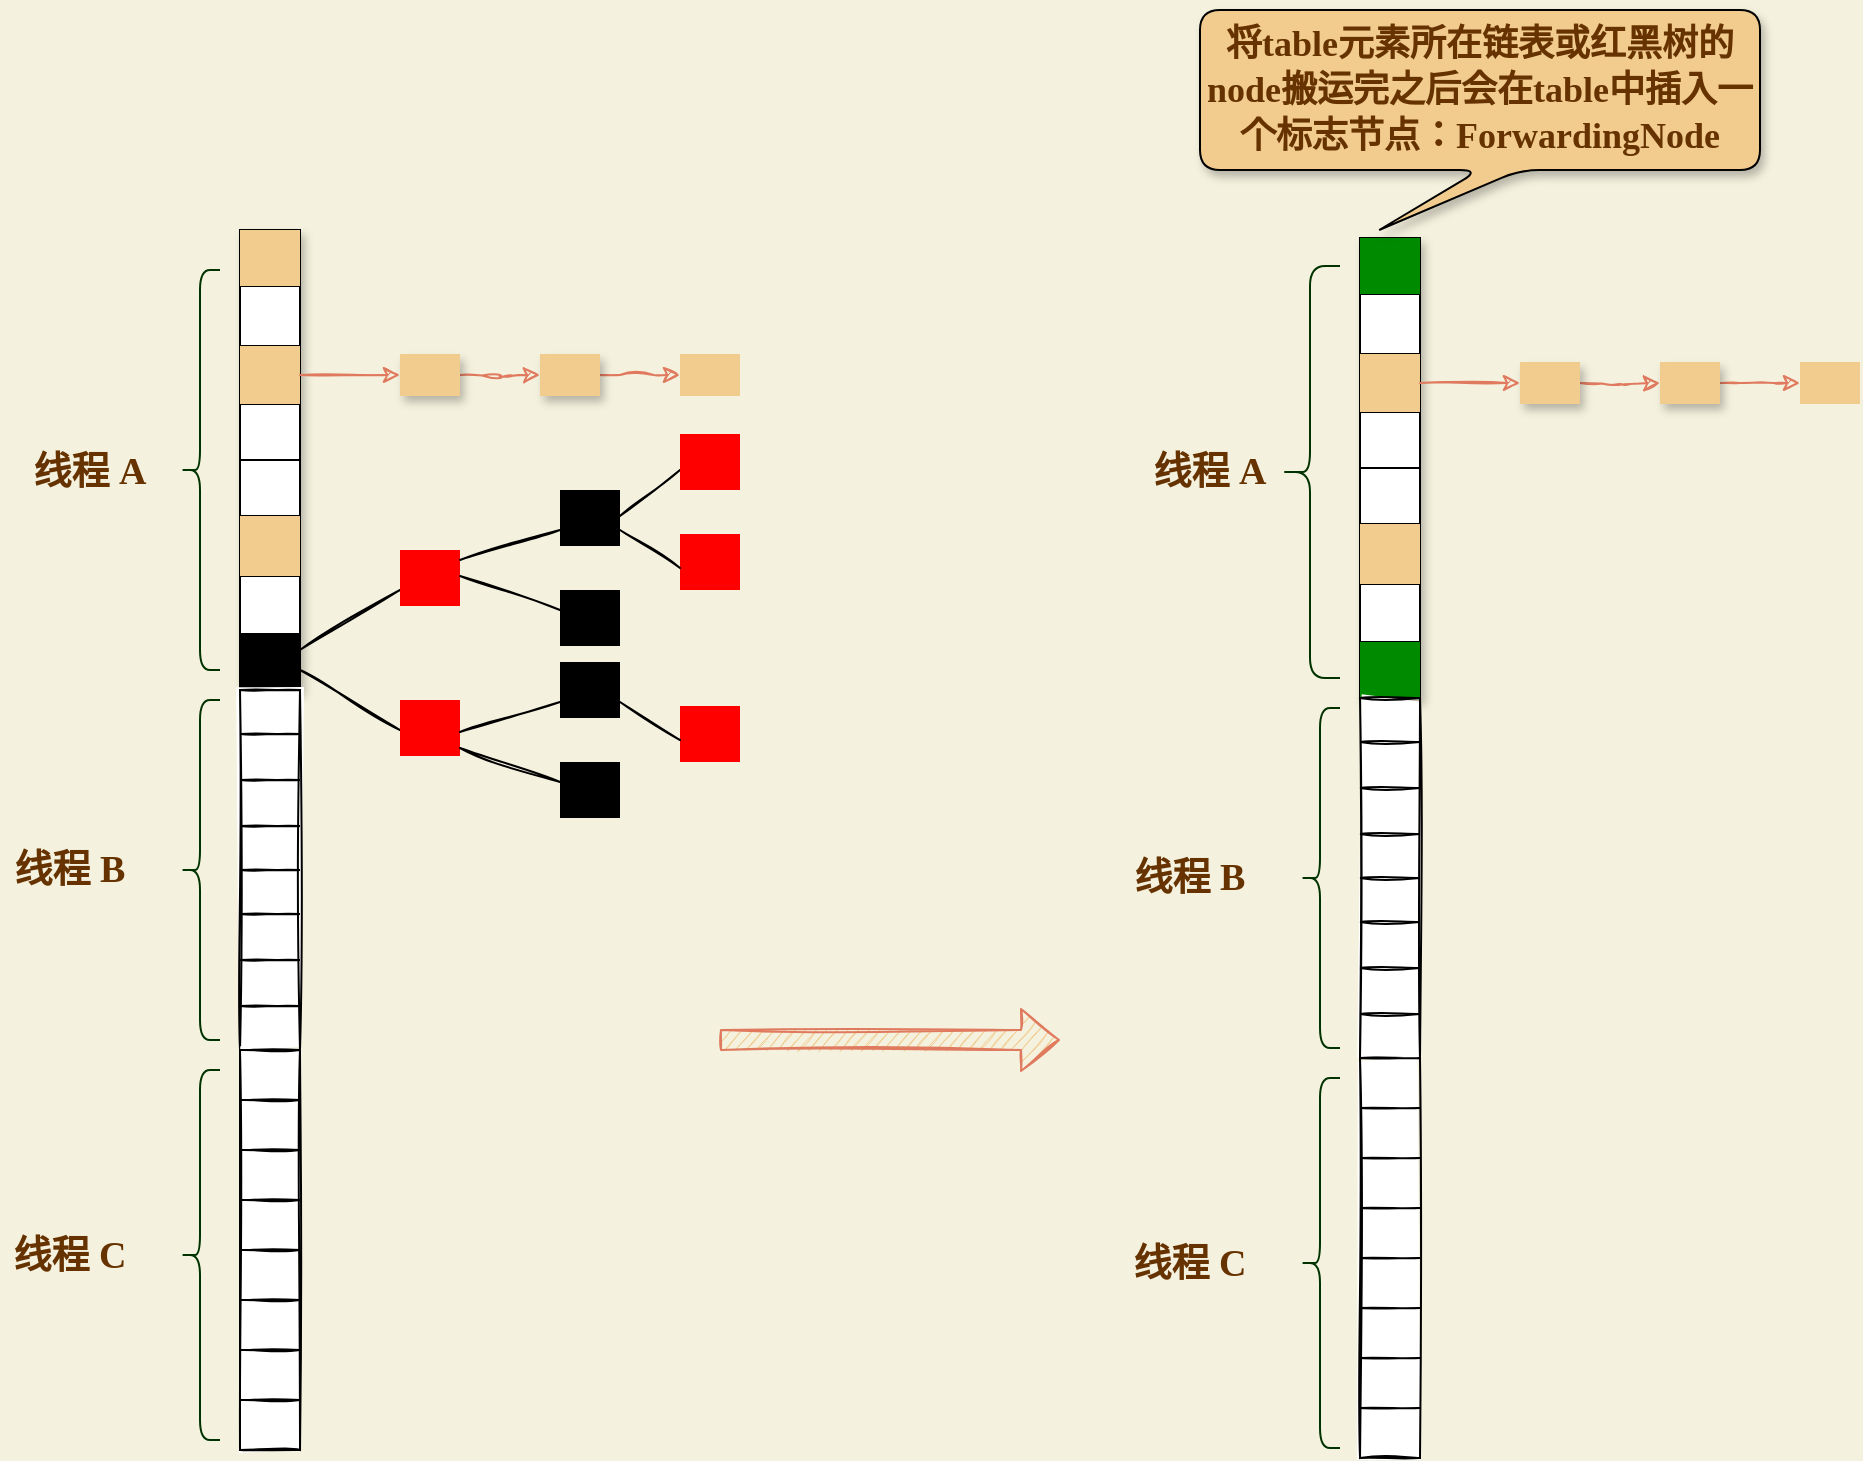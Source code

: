 <mxfile version="19.0.3" type="github" pages="3">
  <diagram id="wbaUNDNicFataSMMiU18" name="扩容整体流程">
    <mxGraphModel grid="1" page="1" gridSize="10" guides="1" tooltips="1" connect="1" arrows="1" fold="1" pageScale="1" pageWidth="827" pageHeight="1169" background="#F4F1DE" math="0" shadow="0">
      <root>
        <mxCell id="0" />
        <mxCell id="1" parent="0" />
        <mxCell id="wTSnbn3DcDOjPf0Wo8Gv-7" value="" style="shape=table;startSize=0;container=1;collapsible=0;childLayout=tableLayout;rounded=1;sketch=0;fontFamily=Comic Sans MS;fontSize=10;shadow=1;" vertex="1" parent="1">
          <mxGeometry x="150" y="60" width="30" height="230" as="geometry" />
        </mxCell>
        <mxCell id="wTSnbn3DcDOjPf0Wo8Gv-8" value="" style="shape=tableRow;horizontal=0;startSize=0;swimlaneHead=0;swimlaneBody=0;top=0;left=0;bottom=0;right=0;collapsible=0;dropTarget=0;fillColor=none;points=[[0,0.5],[1,0.5]];portConstraint=eastwest;rounded=1;sketch=1;fontFamily=Comic Sans MS;fontSize=20;fontColor=#663300;strokeColor=#F2CC8F;" vertex="1" parent="wTSnbn3DcDOjPf0Wo8Gv-7">
          <mxGeometry width="30" height="28" as="geometry" />
        </mxCell>
        <mxCell id="wTSnbn3DcDOjPf0Wo8Gv-9" value="" style="shape=partialRectangle;html=1;whiteSpace=wrap;connectable=0;overflow=hidden;fillColor=#F2CC8F;top=0;left=0;bottom=0;right=0;pointerEvents=1;rounded=1;sketch=0;fontFamily=Comic Sans MS;fontSize=20;fontColor=#ffffff;strokeColor=#432D57;" vertex="1" parent="wTSnbn3DcDOjPf0Wo8Gv-8">
          <mxGeometry width="30" height="28" as="geometry">
            <mxRectangle width="30" height="28" as="alternateBounds" />
          </mxGeometry>
        </mxCell>
        <mxCell id="wTSnbn3DcDOjPf0Wo8Gv-10" value="" style="shape=tableRow;horizontal=0;startSize=0;swimlaneHead=0;swimlaneBody=0;top=0;left=0;bottom=0;right=0;collapsible=0;dropTarget=0;fillColor=none;points=[[0,0.5],[1,0.5]];portConstraint=eastwest;rounded=1;sketch=1;fontFamily=Comic Sans MS;fontSize=20;fontColor=#663300;strokeColor=#E07A5F;" vertex="1" parent="wTSnbn3DcDOjPf0Wo8Gv-7">
          <mxGeometry y="28" width="30" height="30" as="geometry" />
        </mxCell>
        <mxCell id="wTSnbn3DcDOjPf0Wo8Gv-11" value="" style="shape=partialRectangle;html=1;whiteSpace=wrap;connectable=0;overflow=hidden;fillColor=none;top=0;left=0;bottom=0;right=0;pointerEvents=1;rounded=1;sketch=1;fontFamily=Comic Sans MS;fontSize=20;fontColor=#663300;strokeColor=#E07A5F;" vertex="1" parent="wTSnbn3DcDOjPf0Wo8Gv-10">
          <mxGeometry width="30" height="30" as="geometry">
            <mxRectangle width="30" height="30" as="alternateBounds" />
          </mxGeometry>
        </mxCell>
        <mxCell id="wTSnbn3DcDOjPf0Wo8Gv-12" value="" style="shape=tableRow;horizontal=0;startSize=0;swimlaneHead=0;swimlaneBody=0;top=0;left=0;bottom=0;right=0;collapsible=0;dropTarget=0;fillColor=#76608a;points=[[0,0.5],[1,0.5]];portConstraint=eastwest;rounded=1;sketch=0;fontFamily=Comic Sans MS;fontSize=20;fontColor=#ffffff;strokeColor=#432D57;" vertex="1" parent="wTSnbn3DcDOjPf0Wo8Gv-7">
          <mxGeometry y="58" width="30" height="29" as="geometry" />
        </mxCell>
        <mxCell id="wTSnbn3DcDOjPf0Wo8Gv-13" value="" style="shape=partialRectangle;html=1;whiteSpace=wrap;connectable=0;overflow=hidden;fillColor=#F2CC8F;top=0;left=0;bottom=0;right=0;pointerEvents=1;rounded=1;sketch=0;fontFamily=Comic Sans MS;fontSize=20;fontColor=#000000;strokeColor=#BD7000;" vertex="1" parent="wTSnbn3DcDOjPf0Wo8Gv-12">
          <mxGeometry width="30" height="29" as="geometry">
            <mxRectangle width="30" height="29" as="alternateBounds" />
          </mxGeometry>
        </mxCell>
        <mxCell id="wTSnbn3DcDOjPf0Wo8Gv-14" value="" style="shape=tableRow;horizontal=0;startSize=0;swimlaneHead=0;swimlaneBody=0;top=0;left=0;bottom=0;right=0;collapsible=0;dropTarget=0;fillColor=none;points=[[0,0.5],[1,0.5]];portConstraint=eastwest;rounded=1;sketch=1;fontFamily=Comic Sans MS;fontSize=20;fontColor=#663300;strokeColor=#E07A5F;" vertex="1" parent="wTSnbn3DcDOjPf0Wo8Gv-7">
          <mxGeometry y="87" width="30" height="28" as="geometry" />
        </mxCell>
        <mxCell id="wTSnbn3DcDOjPf0Wo8Gv-15" value="" style="shape=partialRectangle;html=1;whiteSpace=wrap;connectable=0;overflow=hidden;fillColor=none;top=0;left=0;bottom=0;right=0;pointerEvents=1;rounded=1;sketch=1;fontFamily=Comic Sans MS;fontSize=20;fontColor=#663300;strokeColor=#E07A5F;" vertex="1" parent="wTSnbn3DcDOjPf0Wo8Gv-14">
          <mxGeometry width="30" height="28" as="geometry">
            <mxRectangle width="30" height="28" as="alternateBounds" />
          </mxGeometry>
        </mxCell>
        <mxCell id="wTSnbn3DcDOjPf0Wo8Gv-16" value="" style="shape=tableRow;horizontal=0;startSize=0;swimlaneHead=0;swimlaneBody=0;top=0;left=0;bottom=0;right=0;collapsible=0;dropTarget=0;fillColor=none;points=[[0,0.5],[1,0.5]];portConstraint=eastwest;rounded=1;sketch=1;fontFamily=Comic Sans MS;fontSize=20;fontColor=#663300;strokeColor=#E07A5F;" vertex="1" parent="wTSnbn3DcDOjPf0Wo8Gv-7">
          <mxGeometry y="115" width="30" height="28" as="geometry" />
        </mxCell>
        <mxCell id="wTSnbn3DcDOjPf0Wo8Gv-17" value="" style="shape=partialRectangle;html=1;whiteSpace=wrap;connectable=0;overflow=hidden;fillColor=none;top=0;left=0;bottom=0;right=0;pointerEvents=1;rounded=1;sketch=1;fontFamily=Comic Sans MS;fontSize=20;fontColor=#663300;strokeColor=#E07A5F;" vertex="1" parent="wTSnbn3DcDOjPf0Wo8Gv-16">
          <mxGeometry width="30" height="28" as="geometry">
            <mxRectangle width="30" height="28" as="alternateBounds" />
          </mxGeometry>
        </mxCell>
        <mxCell id="wTSnbn3DcDOjPf0Wo8Gv-18" value="" style="shape=tableRow;horizontal=0;startSize=0;swimlaneHead=0;swimlaneBody=0;top=0;left=0;bottom=0;right=0;collapsible=0;dropTarget=0;fillColor=none;points=[[0,0.5],[1,0.5]];portConstraint=eastwest;rounded=1;sketch=1;fontFamily=Comic Sans MS;fontSize=20;fontColor=#663300;strokeColor=#E07A5F;" vertex="1" parent="wTSnbn3DcDOjPf0Wo8Gv-7">
          <mxGeometry y="143" width="30" height="30" as="geometry" />
        </mxCell>
        <mxCell id="wTSnbn3DcDOjPf0Wo8Gv-19" value="" style="shape=partialRectangle;html=1;whiteSpace=wrap;connectable=0;overflow=hidden;fillColor=#F2CC8F;top=0;left=0;bottom=0;right=0;pointerEvents=1;rounded=1;sketch=0;fontFamily=Comic Sans MS;fontSize=20;fontColor=#663300;strokeColor=#000000;" vertex="1" parent="wTSnbn3DcDOjPf0Wo8Gv-18">
          <mxGeometry width="30" height="30" as="geometry">
            <mxRectangle width="30" height="30" as="alternateBounds" />
          </mxGeometry>
        </mxCell>
        <mxCell id="wTSnbn3DcDOjPf0Wo8Gv-20" value="" style="shape=tableRow;horizontal=0;startSize=0;swimlaneHead=0;swimlaneBody=0;top=0;left=0;bottom=0;right=0;collapsible=0;dropTarget=0;fillColor=none;points=[[0,0.5],[1,0.5]];portConstraint=eastwest;rounded=1;sketch=1;fontFamily=Comic Sans MS;fontSize=20;fontColor=#663300;strokeColor=#E07A5F;" vertex="1" parent="wTSnbn3DcDOjPf0Wo8Gv-7">
          <mxGeometry y="173" width="30" height="29" as="geometry" />
        </mxCell>
        <mxCell id="wTSnbn3DcDOjPf0Wo8Gv-21" value="" style="shape=partialRectangle;html=1;whiteSpace=wrap;connectable=0;overflow=hidden;fillColor=none;top=0;left=0;bottom=0;right=0;pointerEvents=1;rounded=1;sketch=1;fontFamily=Comic Sans MS;fontSize=20;fontColor=#663300;strokeColor=#E07A5F;" vertex="1" parent="wTSnbn3DcDOjPf0Wo8Gv-20">
          <mxGeometry width="30" height="29" as="geometry">
            <mxRectangle width="30" height="29" as="alternateBounds" />
          </mxGeometry>
        </mxCell>
        <mxCell id="wTSnbn3DcDOjPf0Wo8Gv-22" value="" style="shape=tableRow;horizontal=0;startSize=0;swimlaneHead=0;swimlaneBody=0;top=0;left=0;bottom=0;right=0;collapsible=0;dropTarget=0;fillColor=none;points=[[0,0.5],[1,0.5]];portConstraint=eastwest;rounded=1;sketch=1;fontFamily=Comic Sans MS;fontSize=20;fontColor=#663300;strokeColor=#E07A5F;" vertex="1" parent="wTSnbn3DcDOjPf0Wo8Gv-7">
          <mxGeometry y="202" width="30" height="28" as="geometry" />
        </mxCell>
        <mxCell id="wTSnbn3DcDOjPf0Wo8Gv-23" value="" style="shape=partialRectangle;html=1;whiteSpace=wrap;connectable=0;overflow=hidden;fillColor=#000000;top=0;left=0;bottom=0;right=0;pointerEvents=1;rounded=1;sketch=0;fontFamily=Comic Sans MS;fontSize=20;fontColor=#663300;strokeColor=#E07A5F;" vertex="1" parent="wTSnbn3DcDOjPf0Wo8Gv-22">
          <mxGeometry width="30" height="28" as="geometry">
            <mxRectangle width="30" height="28" as="alternateBounds" />
          </mxGeometry>
        </mxCell>
        <mxCell id="wTSnbn3DcDOjPf0Wo8Gv-24" value="" style="shape=table;startSize=0;container=1;collapsible=0;childLayout=tableLayout;rounded=1;sketch=1;fontFamily=Comic Sans MS;fontSize=20;" vertex="1" parent="1">
          <mxGeometry x="150" y="290" width="30" height="180" as="geometry" />
        </mxCell>
        <mxCell id="wTSnbn3DcDOjPf0Wo8Gv-25" value="" style="shape=tableRow;horizontal=0;startSize=0;swimlaneHead=0;swimlaneBody=0;top=0;left=0;bottom=0;right=0;collapsible=0;dropTarget=0;fillColor=none;points=[[0,0.5],[1,0.5]];portConstraint=eastwest;rounded=1;sketch=1;fontFamily=Comic Sans MS;fontSize=20;fontColor=#663300;strokeColor=#E07A5F;" vertex="1" parent="wTSnbn3DcDOjPf0Wo8Gv-24">
          <mxGeometry width="30" height="22" as="geometry" />
        </mxCell>
        <mxCell id="wTSnbn3DcDOjPf0Wo8Gv-26" value="" style="shape=partialRectangle;html=1;whiteSpace=wrap;connectable=0;overflow=hidden;fillColor=none;top=0;left=0;bottom=0;right=0;pointerEvents=1;rounded=1;sketch=1;fontFamily=Comic Sans MS;fontSize=20;fontColor=#663300;strokeColor=#E07A5F;" vertex="1" parent="wTSnbn3DcDOjPf0Wo8Gv-25">
          <mxGeometry width="30" height="22" as="geometry">
            <mxRectangle width="30" height="22" as="alternateBounds" />
          </mxGeometry>
        </mxCell>
        <mxCell id="wTSnbn3DcDOjPf0Wo8Gv-27" value="" style="shape=tableRow;horizontal=0;startSize=0;swimlaneHead=0;swimlaneBody=0;top=0;left=0;bottom=0;right=0;collapsible=0;dropTarget=0;fillColor=none;points=[[0,0.5],[1,0.5]];portConstraint=eastwest;rounded=1;sketch=1;fontFamily=Comic Sans MS;fontSize=20;fontColor=#663300;strokeColor=#E07A5F;" vertex="1" parent="wTSnbn3DcDOjPf0Wo8Gv-24">
          <mxGeometry y="22" width="30" height="23" as="geometry" />
        </mxCell>
        <mxCell id="wTSnbn3DcDOjPf0Wo8Gv-28" value="" style="shape=partialRectangle;html=1;whiteSpace=wrap;connectable=0;overflow=hidden;fillColor=none;top=0;left=0;bottom=0;right=0;pointerEvents=1;rounded=1;sketch=1;fontFamily=Comic Sans MS;fontSize=20;fontColor=#663300;strokeColor=#E07A5F;" vertex="1" parent="wTSnbn3DcDOjPf0Wo8Gv-27">
          <mxGeometry width="30" height="23" as="geometry">
            <mxRectangle width="30" height="23" as="alternateBounds" />
          </mxGeometry>
        </mxCell>
        <mxCell id="wTSnbn3DcDOjPf0Wo8Gv-29" value="" style="shape=tableRow;horizontal=0;startSize=0;swimlaneHead=0;swimlaneBody=0;top=0;left=0;bottom=0;right=0;collapsible=0;dropTarget=0;fillColor=none;points=[[0,0.5],[1,0.5]];portConstraint=eastwest;rounded=1;sketch=1;fontFamily=Comic Sans MS;fontSize=20;fontColor=#663300;strokeColor=#E07A5F;" vertex="1" parent="wTSnbn3DcDOjPf0Wo8Gv-24">
          <mxGeometry y="45" width="30" height="23" as="geometry" />
        </mxCell>
        <mxCell id="wTSnbn3DcDOjPf0Wo8Gv-30" value="" style="shape=partialRectangle;html=1;whiteSpace=wrap;connectable=0;overflow=hidden;fillColor=none;top=0;left=0;bottom=0;right=0;pointerEvents=1;rounded=1;sketch=1;fontFamily=Comic Sans MS;fontSize=20;fontColor=#663300;strokeColor=#E07A5F;" vertex="1" parent="wTSnbn3DcDOjPf0Wo8Gv-29">
          <mxGeometry width="30" height="23" as="geometry">
            <mxRectangle width="30" height="23" as="alternateBounds" />
          </mxGeometry>
        </mxCell>
        <mxCell id="wTSnbn3DcDOjPf0Wo8Gv-31" value="" style="shape=tableRow;horizontal=0;startSize=0;swimlaneHead=0;swimlaneBody=0;top=0;left=0;bottom=0;right=0;collapsible=0;dropTarget=0;fillColor=none;points=[[0,0.5],[1,0.5]];portConstraint=eastwest;rounded=1;sketch=1;fontFamily=Comic Sans MS;fontSize=20;fontColor=#663300;strokeColor=#E07A5F;" vertex="1" parent="wTSnbn3DcDOjPf0Wo8Gv-24">
          <mxGeometry y="68" width="30" height="22" as="geometry" />
        </mxCell>
        <mxCell id="wTSnbn3DcDOjPf0Wo8Gv-32" value="" style="shape=partialRectangle;html=1;whiteSpace=wrap;connectable=0;overflow=hidden;fillColor=none;top=0;left=0;bottom=0;right=0;pointerEvents=1;rounded=1;sketch=1;fontFamily=Comic Sans MS;fontSize=20;fontColor=#663300;strokeColor=#E07A5F;" vertex="1" parent="wTSnbn3DcDOjPf0Wo8Gv-31">
          <mxGeometry width="30" height="22" as="geometry">
            <mxRectangle width="30" height="22" as="alternateBounds" />
          </mxGeometry>
        </mxCell>
        <mxCell id="wTSnbn3DcDOjPf0Wo8Gv-33" value="" style="shape=tableRow;horizontal=0;startSize=0;swimlaneHead=0;swimlaneBody=0;top=0;left=0;bottom=0;right=0;collapsible=0;dropTarget=0;fillColor=none;points=[[0,0.5],[1,0.5]];portConstraint=eastwest;rounded=1;sketch=1;fontFamily=Comic Sans MS;fontSize=20;fontColor=#663300;strokeColor=#E07A5F;" vertex="1" parent="wTSnbn3DcDOjPf0Wo8Gv-24">
          <mxGeometry y="90" width="30" height="22" as="geometry" />
        </mxCell>
        <mxCell id="wTSnbn3DcDOjPf0Wo8Gv-34" value="" style="shape=partialRectangle;html=1;whiteSpace=wrap;connectable=0;overflow=hidden;fillColor=none;top=0;left=0;bottom=0;right=0;pointerEvents=1;rounded=1;sketch=1;fontFamily=Comic Sans MS;fontSize=20;fontColor=#663300;strokeColor=#E07A5F;" vertex="1" parent="wTSnbn3DcDOjPf0Wo8Gv-33">
          <mxGeometry width="30" height="22" as="geometry">
            <mxRectangle width="30" height="22" as="alternateBounds" />
          </mxGeometry>
        </mxCell>
        <mxCell id="wTSnbn3DcDOjPf0Wo8Gv-35" value="" style="shape=tableRow;horizontal=0;startSize=0;swimlaneHead=0;swimlaneBody=0;top=0;left=0;bottom=0;right=0;collapsible=0;dropTarget=0;fillColor=none;points=[[0,0.5],[1,0.5]];portConstraint=eastwest;rounded=1;sketch=1;fontFamily=Comic Sans MS;fontSize=20;fontColor=#663300;strokeColor=#E07A5F;" vertex="1" parent="wTSnbn3DcDOjPf0Wo8Gv-24">
          <mxGeometry y="112" width="30" height="23" as="geometry" />
        </mxCell>
        <mxCell id="wTSnbn3DcDOjPf0Wo8Gv-36" value="" style="shape=partialRectangle;html=1;whiteSpace=wrap;connectable=0;overflow=hidden;fillColor=none;top=0;left=0;bottom=0;right=0;pointerEvents=1;rounded=1;sketch=1;fontFamily=Comic Sans MS;fontSize=20;fontColor=#663300;strokeColor=#E07A5F;" vertex="1" parent="wTSnbn3DcDOjPf0Wo8Gv-35">
          <mxGeometry width="30" height="23" as="geometry">
            <mxRectangle width="30" height="23" as="alternateBounds" />
          </mxGeometry>
        </mxCell>
        <mxCell id="wTSnbn3DcDOjPf0Wo8Gv-37" value="" style="shape=tableRow;horizontal=0;startSize=0;swimlaneHead=0;swimlaneBody=0;top=0;left=0;bottom=0;right=0;collapsible=0;dropTarget=0;fillColor=none;points=[[0,0.5],[1,0.5]];portConstraint=eastwest;rounded=1;sketch=1;fontFamily=Comic Sans MS;fontSize=20;fontColor=#663300;strokeColor=#E07A5F;" vertex="1" parent="wTSnbn3DcDOjPf0Wo8Gv-24">
          <mxGeometry y="135" width="30" height="23" as="geometry" />
        </mxCell>
        <mxCell id="wTSnbn3DcDOjPf0Wo8Gv-38" value="" style="shape=partialRectangle;html=1;whiteSpace=wrap;connectable=0;overflow=hidden;fillColor=none;top=0;left=0;bottom=0;right=0;pointerEvents=1;rounded=1;sketch=1;fontFamily=Comic Sans MS;fontSize=20;fontColor=#663300;strokeColor=#E07A5F;" vertex="1" parent="wTSnbn3DcDOjPf0Wo8Gv-37">
          <mxGeometry width="30" height="23" as="geometry">
            <mxRectangle width="30" height="23" as="alternateBounds" />
          </mxGeometry>
        </mxCell>
        <mxCell id="wTSnbn3DcDOjPf0Wo8Gv-39" value="" style="shape=tableRow;horizontal=0;startSize=0;swimlaneHead=0;swimlaneBody=0;top=0;left=0;bottom=0;right=0;collapsible=0;dropTarget=0;fillColor=none;points=[[0,0.5],[1,0.5]];portConstraint=eastwest;rounded=1;sketch=1;fontFamily=Comic Sans MS;fontSize=20;fontColor=#663300;strokeColor=#E07A5F;" vertex="1" parent="wTSnbn3DcDOjPf0Wo8Gv-24">
          <mxGeometry y="158" width="30" height="22" as="geometry" />
        </mxCell>
        <mxCell id="wTSnbn3DcDOjPf0Wo8Gv-40" value="" style="shape=partialRectangle;html=1;whiteSpace=wrap;connectable=0;overflow=hidden;fillColor=none;top=0;left=0;bottom=0;right=0;pointerEvents=1;rounded=1;sketch=1;fontFamily=Comic Sans MS;fontSize=20;fontColor=#663300;strokeColor=#E07A5F;" vertex="1" parent="wTSnbn3DcDOjPf0Wo8Gv-39">
          <mxGeometry width="30" height="22" as="geometry">
            <mxRectangle width="30" height="22" as="alternateBounds" />
          </mxGeometry>
        </mxCell>
        <mxCell id="wTSnbn3DcDOjPf0Wo8Gv-41" value="" style="shape=table;startSize=0;container=1;collapsible=0;childLayout=tableLayout;rounded=1;sketch=1;fontFamily=Comic Sans MS;fontSize=20;" vertex="1" parent="1">
          <mxGeometry x="150" y="470" width="30" height="200" as="geometry" />
        </mxCell>
        <mxCell id="wTSnbn3DcDOjPf0Wo8Gv-42" value="" style="shape=tableRow;horizontal=0;startSize=0;swimlaneHead=0;swimlaneBody=0;top=0;left=0;bottom=0;right=0;collapsible=0;dropTarget=0;fillColor=none;points=[[0,0.5],[1,0.5]];portConstraint=eastwest;rounded=1;sketch=1;fontFamily=Comic Sans MS;fontSize=20;fontColor=#663300;strokeColor=#E07A5F;" vertex="1" parent="wTSnbn3DcDOjPf0Wo8Gv-41">
          <mxGeometry width="30" height="25" as="geometry" />
        </mxCell>
        <mxCell id="wTSnbn3DcDOjPf0Wo8Gv-43" value="" style="shape=partialRectangle;html=1;whiteSpace=wrap;connectable=0;overflow=hidden;fillColor=none;top=0;left=0;bottom=0;right=0;pointerEvents=1;rounded=1;sketch=1;fontFamily=Comic Sans MS;fontSize=20;fontColor=#663300;strokeColor=#E07A5F;" vertex="1" parent="wTSnbn3DcDOjPf0Wo8Gv-42">
          <mxGeometry width="30" height="25" as="geometry">
            <mxRectangle width="30" height="25" as="alternateBounds" />
          </mxGeometry>
        </mxCell>
        <mxCell id="wTSnbn3DcDOjPf0Wo8Gv-44" value="" style="shape=tableRow;horizontal=0;startSize=0;swimlaneHead=0;swimlaneBody=0;top=0;left=0;bottom=0;right=0;collapsible=0;dropTarget=0;fillColor=none;points=[[0,0.5],[1,0.5]];portConstraint=eastwest;rounded=1;sketch=1;fontFamily=Comic Sans MS;fontSize=20;fontColor=#663300;strokeColor=#E07A5F;" vertex="1" parent="wTSnbn3DcDOjPf0Wo8Gv-41">
          <mxGeometry y="25" width="30" height="25" as="geometry" />
        </mxCell>
        <mxCell id="wTSnbn3DcDOjPf0Wo8Gv-45" value="" style="shape=partialRectangle;html=1;whiteSpace=wrap;connectable=0;overflow=hidden;fillColor=none;top=0;left=0;bottom=0;right=0;pointerEvents=1;rounded=1;sketch=1;fontFamily=Comic Sans MS;fontSize=20;fontColor=#663300;strokeColor=#E07A5F;" vertex="1" parent="wTSnbn3DcDOjPf0Wo8Gv-44">
          <mxGeometry width="30" height="25" as="geometry">
            <mxRectangle width="30" height="25" as="alternateBounds" />
          </mxGeometry>
        </mxCell>
        <mxCell id="wTSnbn3DcDOjPf0Wo8Gv-46" value="" style="shape=tableRow;horizontal=0;startSize=0;swimlaneHead=0;swimlaneBody=0;top=0;left=0;bottom=0;right=0;collapsible=0;dropTarget=0;fillColor=none;points=[[0,0.5],[1,0.5]];portConstraint=eastwest;rounded=1;sketch=1;fontFamily=Comic Sans MS;fontSize=20;fontColor=#663300;strokeColor=#E07A5F;" vertex="1" parent="wTSnbn3DcDOjPf0Wo8Gv-41">
          <mxGeometry y="50" width="30" height="25" as="geometry" />
        </mxCell>
        <mxCell id="wTSnbn3DcDOjPf0Wo8Gv-47" value="" style="shape=partialRectangle;html=1;whiteSpace=wrap;connectable=0;overflow=hidden;fillColor=none;top=0;left=0;bottom=0;right=0;pointerEvents=1;rounded=1;sketch=1;fontFamily=Comic Sans MS;fontSize=20;fontColor=#663300;strokeColor=#E07A5F;" vertex="1" parent="wTSnbn3DcDOjPf0Wo8Gv-46">
          <mxGeometry width="30" height="25" as="geometry">
            <mxRectangle width="30" height="25" as="alternateBounds" />
          </mxGeometry>
        </mxCell>
        <mxCell id="wTSnbn3DcDOjPf0Wo8Gv-48" value="" style="shape=tableRow;horizontal=0;startSize=0;swimlaneHead=0;swimlaneBody=0;top=0;left=0;bottom=0;right=0;collapsible=0;dropTarget=0;fillColor=none;points=[[0,0.5],[1,0.5]];portConstraint=eastwest;rounded=1;sketch=1;fontFamily=Comic Sans MS;fontSize=20;fontColor=#663300;strokeColor=#E07A5F;" vertex="1" parent="wTSnbn3DcDOjPf0Wo8Gv-41">
          <mxGeometry y="75" width="30" height="25" as="geometry" />
        </mxCell>
        <mxCell id="wTSnbn3DcDOjPf0Wo8Gv-49" value="" style="shape=partialRectangle;html=1;whiteSpace=wrap;connectable=0;overflow=hidden;fillColor=none;top=0;left=0;bottom=0;right=0;pointerEvents=1;rounded=1;sketch=1;fontFamily=Comic Sans MS;fontSize=20;fontColor=#663300;strokeColor=#E07A5F;" vertex="1" parent="wTSnbn3DcDOjPf0Wo8Gv-48">
          <mxGeometry width="30" height="25" as="geometry">
            <mxRectangle width="30" height="25" as="alternateBounds" />
          </mxGeometry>
        </mxCell>
        <mxCell id="wTSnbn3DcDOjPf0Wo8Gv-50" value="" style="shape=tableRow;horizontal=0;startSize=0;swimlaneHead=0;swimlaneBody=0;top=0;left=0;bottom=0;right=0;collapsible=0;dropTarget=0;fillColor=none;points=[[0,0.5],[1,0.5]];portConstraint=eastwest;rounded=1;sketch=1;fontFamily=Comic Sans MS;fontSize=20;fontColor=#663300;strokeColor=#E07A5F;" vertex="1" parent="wTSnbn3DcDOjPf0Wo8Gv-41">
          <mxGeometry y="100" width="30" height="25" as="geometry" />
        </mxCell>
        <mxCell id="wTSnbn3DcDOjPf0Wo8Gv-51" value="" style="shape=partialRectangle;html=1;whiteSpace=wrap;connectable=0;overflow=hidden;fillColor=none;top=0;left=0;bottom=0;right=0;pointerEvents=1;rounded=1;sketch=1;fontFamily=Comic Sans MS;fontSize=20;fontColor=#663300;strokeColor=#E07A5F;" vertex="1" parent="wTSnbn3DcDOjPf0Wo8Gv-50">
          <mxGeometry width="30" height="25" as="geometry">
            <mxRectangle width="30" height="25" as="alternateBounds" />
          </mxGeometry>
        </mxCell>
        <mxCell id="wTSnbn3DcDOjPf0Wo8Gv-52" value="" style="shape=tableRow;horizontal=0;startSize=0;swimlaneHead=0;swimlaneBody=0;top=0;left=0;bottom=0;right=0;collapsible=0;dropTarget=0;fillColor=none;points=[[0,0.5],[1,0.5]];portConstraint=eastwest;rounded=1;sketch=1;fontFamily=Comic Sans MS;fontSize=20;fontColor=#663300;strokeColor=#E07A5F;" vertex="1" parent="wTSnbn3DcDOjPf0Wo8Gv-41">
          <mxGeometry y="125" width="30" height="25" as="geometry" />
        </mxCell>
        <mxCell id="wTSnbn3DcDOjPf0Wo8Gv-53" value="" style="shape=partialRectangle;html=1;whiteSpace=wrap;connectable=0;overflow=hidden;fillColor=none;top=0;left=0;bottom=0;right=0;pointerEvents=1;rounded=1;sketch=1;fontFamily=Comic Sans MS;fontSize=20;fontColor=#663300;strokeColor=#E07A5F;" vertex="1" parent="wTSnbn3DcDOjPf0Wo8Gv-52">
          <mxGeometry width="30" height="25" as="geometry">
            <mxRectangle width="30" height="25" as="alternateBounds" />
          </mxGeometry>
        </mxCell>
        <mxCell id="wTSnbn3DcDOjPf0Wo8Gv-54" value="" style="shape=tableRow;horizontal=0;startSize=0;swimlaneHead=0;swimlaneBody=0;top=0;left=0;bottom=0;right=0;collapsible=0;dropTarget=0;fillColor=none;points=[[0,0.5],[1,0.5]];portConstraint=eastwest;rounded=1;sketch=1;fontFamily=Comic Sans MS;fontSize=20;fontColor=#663300;strokeColor=#E07A5F;" vertex="1" parent="wTSnbn3DcDOjPf0Wo8Gv-41">
          <mxGeometry y="150" width="30" height="25" as="geometry" />
        </mxCell>
        <mxCell id="wTSnbn3DcDOjPf0Wo8Gv-55" value="" style="shape=partialRectangle;html=1;whiteSpace=wrap;connectable=0;overflow=hidden;fillColor=none;top=0;left=0;bottom=0;right=0;pointerEvents=1;rounded=1;sketch=1;fontFamily=Comic Sans MS;fontSize=20;fontColor=#663300;strokeColor=#E07A5F;" vertex="1" parent="wTSnbn3DcDOjPf0Wo8Gv-54">
          <mxGeometry width="30" height="25" as="geometry">
            <mxRectangle width="30" height="25" as="alternateBounds" />
          </mxGeometry>
        </mxCell>
        <mxCell id="wTSnbn3DcDOjPf0Wo8Gv-56" value="" style="shape=tableRow;horizontal=0;startSize=0;swimlaneHead=0;swimlaneBody=0;top=0;left=0;bottom=0;right=0;collapsible=0;dropTarget=0;fillColor=none;points=[[0,0.5],[1,0.5]];portConstraint=eastwest;rounded=1;sketch=1;fontFamily=Comic Sans MS;fontSize=20;fontColor=#663300;strokeColor=#E07A5F;" vertex="1" parent="wTSnbn3DcDOjPf0Wo8Gv-41">
          <mxGeometry y="175" width="30" height="25" as="geometry" />
        </mxCell>
        <mxCell id="wTSnbn3DcDOjPf0Wo8Gv-57" value="" style="shape=partialRectangle;html=1;whiteSpace=wrap;connectable=0;overflow=hidden;fillColor=none;top=0;left=0;bottom=0;right=0;pointerEvents=1;rounded=1;sketch=1;fontFamily=Comic Sans MS;fontSize=20;fontColor=#663300;strokeColor=#E07A5F;" vertex="1" parent="wTSnbn3DcDOjPf0Wo8Gv-56">
          <mxGeometry width="30" height="25" as="geometry">
            <mxRectangle width="30" height="25" as="alternateBounds" />
          </mxGeometry>
        </mxCell>
        <mxCell id="wTSnbn3DcDOjPf0Wo8Gv-58" value="" style="shape=curlyBracket;whiteSpace=wrap;html=1;rounded=1;flipH=1;sketch=0;fontFamily=Comic Sans MS;fontSize=19;fontColor=#663300;strokeColor=#003300;fillColor=#F2CC8F;rotation=-180;" vertex="1" parent="1">
          <mxGeometry x="120" y="80" width="20" height="200" as="geometry" />
        </mxCell>
        <mxCell id="wTSnbn3DcDOjPf0Wo8Gv-59" value="" style="shape=curlyBracket;whiteSpace=wrap;html=1;rounded=1;flipH=1;sketch=0;fontFamily=Comic Sans MS;fontSize=19;fontColor=#663300;strokeColor=#003300;fillColor=#F2CC8F;rotation=-180;" vertex="1" parent="1">
          <mxGeometry x="120" y="295" width="20" height="170" as="geometry" />
        </mxCell>
        <mxCell id="wTSnbn3DcDOjPf0Wo8Gv-60" value="" style="shape=curlyBracket;whiteSpace=wrap;html=1;rounded=1;flipH=1;sketch=0;fontFamily=Comic Sans MS;fontSize=19;fontColor=#663300;strokeColor=#003300;fillColor=#F2CC8F;rotation=-180;" vertex="1" parent="1">
          <mxGeometry x="120" y="480" width="20" height="185" as="geometry" />
        </mxCell>
        <mxCell id="wTSnbn3DcDOjPf0Wo8Gv-61" value="&lt;b&gt;线程 A&lt;/b&gt;" style="text;html=1;strokeColor=none;fillColor=none;align=center;verticalAlign=middle;whiteSpace=wrap;rounded=0;sketch=0;fontFamily=Comic Sans MS;fontSize=19;fontColor=#663300;" vertex="1" parent="1">
          <mxGeometry x="40" y="166" width="70" height="30" as="geometry" />
        </mxCell>
        <mxCell id="wTSnbn3DcDOjPf0Wo8Gv-62" value="&lt;b&gt;线程 C&lt;/b&gt;" style="text;html=1;strokeColor=none;fillColor=none;align=center;verticalAlign=middle;whiteSpace=wrap;rounded=0;sketch=0;fontFamily=Comic Sans MS;fontSize=19;fontColor=#663300;" vertex="1" parent="1">
          <mxGeometry x="30" y="557.5" width="70" height="30" as="geometry" />
        </mxCell>
        <mxCell id="wTSnbn3DcDOjPf0Wo8Gv-63" value="&lt;b&gt;线程 B&lt;/b&gt;" style="text;html=1;strokeColor=none;fillColor=none;align=center;verticalAlign=middle;whiteSpace=wrap;rounded=0;sketch=0;fontFamily=Comic Sans MS;fontSize=19;fontColor=#663300;" vertex="1" parent="1">
          <mxGeometry x="30" y="365" width="70" height="30" as="geometry" />
        </mxCell>
        <mxCell id="wTSnbn3DcDOjPf0Wo8Gv-64" value="" style="shape=flexArrow;endArrow=classic;html=1;rounded=1;sketch=1;fontFamily=Comic Sans MS;fontSize=19;fontColor=#663300;strokeColor=#E07A5F;fillColor=#F2CC8F;curved=0;" edge="1" parent="1">
          <mxGeometry width="50" height="50" relative="1" as="geometry">
            <mxPoint x="390" y="465" as="sourcePoint" />
            <mxPoint x="560" y="465" as="targetPoint" />
          </mxGeometry>
        </mxCell>
        <mxCell id="wTSnbn3DcDOjPf0Wo8Gv-69" style="edgeStyle=orthogonalEdgeStyle;curved=0;rounded=1;sketch=1;orthogonalLoop=1;jettySize=auto;html=1;fontFamily=Comic Sans MS;fontSize=19;fontColor=#663300;strokeColor=#E07A5F;fillColor=#F2CC8F;" edge="1" parent="1">
          <mxGeometry relative="1" as="geometry">
            <mxPoint x="300" y="132.5" as="targetPoint" />
            <mxPoint x="260" y="132.5" as="sourcePoint" />
          </mxGeometry>
        </mxCell>
        <mxCell id="wTSnbn3DcDOjPf0Wo8Gv-75" style="edgeStyle=orthogonalEdgeStyle;curved=0;rounded=1;sketch=1;orthogonalLoop=1;jettySize=auto;html=1;fontFamily=Comic Sans MS;fontSize=19;fontColor=#663300;strokeColor=#E07A5F;fillColor=#F2CC8F;" edge="1" parent="1" source="wTSnbn3DcDOjPf0Wo8Gv-70">
          <mxGeometry relative="1" as="geometry">
            <mxPoint x="370" y="132.5" as="targetPoint" />
          </mxGeometry>
        </mxCell>
        <mxCell id="wTSnbn3DcDOjPf0Wo8Gv-70" value="" style="shape=tableRow;horizontal=0;startSize=0;swimlaneHead=0;swimlaneBody=0;top=0;left=0;bottom=0;right=0;collapsible=0;dropTarget=0;fillColor=#76608a;points=[[0,0.5],[1,0.5]];portConstraint=eastwest;rounded=1;sketch=0;fontFamily=Comic Sans MS;fontSize=20;fontColor=#ffffff;strokeColor=#432D57;" vertex="1" parent="1">
          <mxGeometry x="300" y="122" width="30" height="21" as="geometry" />
        </mxCell>
        <mxCell id="wTSnbn3DcDOjPf0Wo8Gv-71" value="" style="shape=partialRectangle;html=1;whiteSpace=wrap;connectable=0;overflow=hidden;fillColor=#F2CC8F;top=0;left=0;bottom=0;right=0;pointerEvents=1;rounded=1;sketch=0;fontFamily=Comic Sans MS;fontSize=20;fontColor=#000000;strokeColor=#BD7000;shadow=1;" vertex="1" parent="wTSnbn3DcDOjPf0Wo8Gv-70">
          <mxGeometry width="30" height="21" as="geometry">
            <mxRectangle width="30" height="21" as="alternateBounds" />
          </mxGeometry>
        </mxCell>
        <mxCell id="wTSnbn3DcDOjPf0Wo8Gv-72" value="" style="shape=tableRow;horizontal=0;startSize=0;swimlaneHead=0;swimlaneBody=0;top=0;left=0;bottom=0;right=0;collapsible=0;dropTarget=0;fillColor=#76608a;points=[[0,0.5],[1,0.5]];portConstraint=eastwest;rounded=1;sketch=0;fontFamily=Comic Sans MS;fontSize=20;fontColor=#ffffff;strokeColor=#432D57;" vertex="1" parent="1">
          <mxGeometry x="230" y="122" width="30" height="21" as="geometry" />
        </mxCell>
        <mxCell id="wTSnbn3DcDOjPf0Wo8Gv-73" value="" style="shape=partialRectangle;html=1;whiteSpace=wrap;connectable=0;overflow=hidden;fillColor=#F2CC8F;top=0;left=0;bottom=0;right=0;pointerEvents=1;rounded=1;sketch=0;fontFamily=Comic Sans MS;fontSize=20;fontColor=#000000;strokeColor=#BD7000;shadow=1;" vertex="1" parent="wTSnbn3DcDOjPf0Wo8Gv-72">
          <mxGeometry width="30" height="21" as="geometry">
            <mxRectangle width="30" height="21" as="alternateBounds" />
          </mxGeometry>
        </mxCell>
        <mxCell id="wTSnbn3DcDOjPf0Wo8Gv-81" value="" style="shape=tableRow;horizontal=0;startSize=0;swimlaneHead=0;swimlaneBody=0;top=0;left=0;bottom=0;right=0;collapsible=0;dropTarget=0;fillColor=#76608a;points=[[0,0.5],[1,0.5]];portConstraint=eastwest;rounded=1;sketch=0;fontFamily=Comic Sans MS;fontSize=20;fontColor=#ffffff;strokeColor=#432D57;" vertex="1" parent="1">
          <mxGeometry x="370" y="122" width="30" height="21" as="geometry" />
        </mxCell>
        <mxCell id="wTSnbn3DcDOjPf0Wo8Gv-82" value="" style="shape=partialRectangle;html=1;whiteSpace=wrap;connectable=0;overflow=hidden;fillColor=#F2CC8F;top=0;left=0;bottom=0;right=0;pointerEvents=1;rounded=1;sketch=0;fontFamily=Comic Sans MS;fontSize=20;fontColor=#000000;strokeColor=#BD7000;" vertex="1" parent="wTSnbn3DcDOjPf0Wo8Gv-81">
          <mxGeometry width="30" height="21" as="geometry">
            <mxRectangle width="30" height="21" as="alternateBounds" />
          </mxGeometry>
        </mxCell>
        <mxCell id="wTSnbn3DcDOjPf0Wo8Gv-84" style="edgeStyle=orthogonalEdgeStyle;curved=0;rounded=1;sketch=1;orthogonalLoop=1;jettySize=auto;html=1;entryX=0;entryY=0.5;entryDx=0;entryDy=0;fontFamily=Comic Sans MS;fontSize=19;fontColor=#663300;strokeColor=#E07A5F;fillColor=#F2CC8F;" edge="1" parent="1" source="wTSnbn3DcDOjPf0Wo8Gv-12" target="wTSnbn3DcDOjPf0Wo8Gv-72">
          <mxGeometry relative="1" as="geometry" />
        </mxCell>
        <mxCell id="wTSnbn3DcDOjPf0Wo8Gv-85" value="" style="endArrow=none;html=1;rounded=1;sketch=1;fontFamily=Comic Sans MS;fontSize=19;fontColor=#663300;strokeColor=#000000;fillColor=#F2CC8F;curved=0;" edge="1" parent="1">
          <mxGeometry width="50" height="50" relative="1" as="geometry">
            <mxPoint x="180" y="270" as="sourcePoint" />
            <mxPoint x="230" y="240" as="targetPoint" />
          </mxGeometry>
        </mxCell>
        <mxCell id="wTSnbn3DcDOjPf0Wo8Gv-86" value="" style="endArrow=none;html=1;rounded=1;sketch=1;fontFamily=Comic Sans MS;fontSize=19;fontColor=#663300;strokeColor=#000000;fillColor=#F2CC8F;curved=0;" edge="1" parent="1">
          <mxGeometry width="50" height="50" relative="1" as="geometry">
            <mxPoint x="180" y="280" as="sourcePoint" />
            <mxPoint x="230" y="310" as="targetPoint" />
          </mxGeometry>
        </mxCell>
        <mxCell id="wTSnbn3DcDOjPf0Wo8Gv-87" value="" style="shape=tableRow;horizontal=0;startSize=0;swimlaneHead=0;swimlaneBody=0;top=0;left=0;bottom=0;right=0;collapsible=0;dropTarget=0;fillColor=none;points=[[0,0.5],[1,0.5]];portConstraint=eastwest;rounded=1;sketch=1;fontFamily=Comic Sans MS;fontSize=20;fontColor=#663300;strokeColor=#E07A5F;" vertex="1" parent="1">
          <mxGeometry x="230" y="220" width="30" height="28" as="geometry" />
        </mxCell>
        <mxCell id="wTSnbn3DcDOjPf0Wo8Gv-88" value="" style="shape=partialRectangle;html=1;whiteSpace=wrap;connectable=0;overflow=hidden;fillColor=#FF0000;top=0;left=0;bottom=0;right=0;pointerEvents=1;rounded=1;sketch=0;fontFamily=Comic Sans MS;fontSize=20;fontColor=#663300;strokeColor=#E07A5F;" vertex="1" parent="wTSnbn3DcDOjPf0Wo8Gv-87">
          <mxGeometry width="30" height="28" as="geometry">
            <mxRectangle width="30" height="28" as="alternateBounds" />
          </mxGeometry>
        </mxCell>
        <mxCell id="wTSnbn3DcDOjPf0Wo8Gv-89" value="" style="shape=tableRow;horizontal=0;startSize=0;swimlaneHead=0;swimlaneBody=0;top=0;left=0;bottom=0;right=0;collapsible=0;dropTarget=0;fillColor=none;points=[[0,0.5],[1,0.5]];portConstraint=eastwest;rounded=1;sketch=1;fontFamily=Comic Sans MS;fontSize=20;fontColor=#663300;strokeColor=#E07A5F;" vertex="1" parent="1">
          <mxGeometry x="230" y="295" width="30" height="28" as="geometry" />
        </mxCell>
        <mxCell id="wTSnbn3DcDOjPf0Wo8Gv-90" value="" style="shape=partialRectangle;html=1;whiteSpace=wrap;connectable=0;overflow=hidden;fillColor=#FF0000;top=0;left=0;bottom=0;right=0;pointerEvents=1;rounded=1;sketch=0;fontFamily=Comic Sans MS;fontSize=20;fontColor=#663300;strokeColor=#E07A5F;" vertex="1" parent="wTSnbn3DcDOjPf0Wo8Gv-89">
          <mxGeometry width="30" height="28" as="geometry">
            <mxRectangle width="30" height="28" as="alternateBounds" />
          </mxGeometry>
        </mxCell>
        <mxCell id="wTSnbn3DcDOjPf0Wo8Gv-91" value="" style="endArrow=none;html=1;rounded=1;sketch=1;fontFamily=Comic Sans MS;fontSize=19;fontColor=#663300;strokeColor=#000000;fillColor=#F2CC8F;curved=0;" edge="1" parent="1">
          <mxGeometry width="50" height="50" relative="1" as="geometry">
            <mxPoint x="260" y="225" as="sourcePoint" />
            <mxPoint x="310" y="210" as="targetPoint" />
          </mxGeometry>
        </mxCell>
        <mxCell id="wTSnbn3DcDOjPf0Wo8Gv-92" value="" style="shape=partialRectangle;html=1;whiteSpace=wrap;connectable=0;overflow=hidden;fillColor=#000000;top=0;left=0;bottom=0;right=0;pointerEvents=1;rounded=1;sketch=0;fontFamily=Comic Sans MS;fontSize=20;fontColor=#663300;strokeColor=#E07A5F;" vertex="1" parent="1">
          <mxGeometry x="310" y="190" width="30" height="28" as="geometry">
            <mxRectangle width="30" height="28" as="alternateBounds" />
          </mxGeometry>
        </mxCell>
        <mxCell id="wTSnbn3DcDOjPf0Wo8Gv-93" value="" style="endArrow=none;html=1;rounded=1;sketch=1;fontFamily=Comic Sans MS;fontSize=19;fontColor=#663300;strokeColor=#000000;fillColor=#F2CC8F;curved=0;" edge="1" parent="1">
          <mxGeometry width="50" height="50" relative="1" as="geometry">
            <mxPoint x="260" y="233" as="sourcePoint" />
            <mxPoint x="310" y="250" as="targetPoint" />
          </mxGeometry>
        </mxCell>
        <mxCell id="wTSnbn3DcDOjPf0Wo8Gv-94" value="" style="shape=partialRectangle;html=1;whiteSpace=wrap;connectable=0;overflow=hidden;fillColor=#000000;top=0;left=0;bottom=0;right=0;pointerEvents=1;rounded=1;sketch=0;fontFamily=Comic Sans MS;fontSize=20;fontColor=#663300;strokeColor=#E07A5F;" vertex="1" parent="1">
          <mxGeometry x="310" y="240" width="30" height="28" as="geometry">
            <mxRectangle width="30" height="28" as="alternateBounds" />
          </mxGeometry>
        </mxCell>
        <mxCell id="wTSnbn3DcDOjPf0Wo8Gv-95" value="" style="endArrow=none;html=1;rounded=1;sketch=1;fontFamily=Comic Sans MS;fontSize=19;fontColor=#663300;strokeColor=#000000;fillColor=#F2CC8F;curved=0;" edge="1" parent="1">
          <mxGeometry width="50" height="50" relative="1" as="geometry">
            <mxPoint x="340" y="203" as="sourcePoint" />
            <mxPoint x="370" y="180" as="targetPoint" />
          </mxGeometry>
        </mxCell>
        <mxCell id="wTSnbn3DcDOjPf0Wo8Gv-96" value="" style="shape=partialRectangle;html=1;whiteSpace=wrap;connectable=0;overflow=hidden;fillColor=#FF0000;top=0;left=0;bottom=0;right=0;pointerEvents=1;rounded=1;sketch=0;fontFamily=Comic Sans MS;fontSize=20;fontColor=#663300;strokeColor=#E07A5F;" vertex="1" parent="1">
          <mxGeometry x="370" y="162" width="30" height="28" as="geometry">
            <mxRectangle width="30" height="28" as="alternateBounds" />
          </mxGeometry>
        </mxCell>
        <mxCell id="wTSnbn3DcDOjPf0Wo8Gv-97" value="" style="shape=partialRectangle;html=1;whiteSpace=wrap;connectable=0;overflow=hidden;fillColor=#FF0000;top=0;left=0;bottom=0;right=0;pointerEvents=1;rounded=1;sketch=0;fontFamily=Comic Sans MS;fontSize=20;fontColor=#663300;strokeColor=#E07A5F;" vertex="1" parent="1">
          <mxGeometry x="370" y="212" width="30" height="28" as="geometry">
            <mxRectangle width="30" height="28" as="alternateBounds" />
          </mxGeometry>
        </mxCell>
        <mxCell id="wTSnbn3DcDOjPf0Wo8Gv-98" value="" style="endArrow=none;html=1;rounded=1;sketch=1;fontFamily=Comic Sans MS;fontSize=19;fontColor=#663300;strokeColor=#000000;fillColor=#F2CC8F;curved=0;" edge="1" parent="1">
          <mxGeometry width="50" height="50" relative="1" as="geometry">
            <mxPoint x="340" y="210" as="sourcePoint" />
            <mxPoint x="370" y="229" as="targetPoint" />
          </mxGeometry>
        </mxCell>
        <mxCell id="wTSnbn3DcDOjPf0Wo8Gv-99" value="" style="endArrow=none;html=1;rounded=1;sketch=1;fontFamily=Comic Sans MS;fontSize=19;fontColor=#663300;strokeColor=#000000;fillColor=#F2CC8F;curved=0;" edge="1" parent="1">
          <mxGeometry width="50" height="50" relative="1" as="geometry">
            <mxPoint x="260" y="311" as="sourcePoint" />
            <mxPoint x="310" y="296" as="targetPoint" />
          </mxGeometry>
        </mxCell>
        <mxCell id="wTSnbn3DcDOjPf0Wo8Gv-100" value="" style="shape=partialRectangle;html=1;whiteSpace=wrap;connectable=0;overflow=hidden;fillColor=#000000;top=0;left=0;bottom=0;right=0;pointerEvents=1;rounded=1;sketch=0;fontFamily=Comic Sans MS;fontSize=20;fontColor=#663300;strokeColor=#E07A5F;" vertex="1" parent="1">
          <mxGeometry x="310" y="276" width="30" height="28" as="geometry">
            <mxRectangle width="30" height="28" as="alternateBounds" />
          </mxGeometry>
        </mxCell>
        <mxCell id="wTSnbn3DcDOjPf0Wo8Gv-101" value="" style="endArrow=none;html=1;rounded=1;sketch=1;fontFamily=Comic Sans MS;fontSize=19;fontColor=#663300;strokeColor=#000000;fillColor=#F2CC8F;curved=0;" edge="1" parent="1">
          <mxGeometry width="50" height="50" relative="1" as="geometry">
            <mxPoint x="260" y="319" as="sourcePoint" />
            <mxPoint x="310" y="336" as="targetPoint" />
          </mxGeometry>
        </mxCell>
        <mxCell id="wTSnbn3DcDOjPf0Wo8Gv-102" value="" style="shape=partialRectangle;html=1;whiteSpace=wrap;connectable=0;overflow=hidden;fillColor=#000000;top=0;left=0;bottom=0;right=0;pointerEvents=1;rounded=1;sketch=0;fontFamily=Comic Sans MS;fontSize=20;fontColor=#663300;strokeColor=#E07A5F;" vertex="1" parent="1">
          <mxGeometry x="310" y="326" width="30" height="28" as="geometry">
            <mxRectangle width="30" height="28" as="alternateBounds" />
          </mxGeometry>
        </mxCell>
        <mxCell id="wTSnbn3DcDOjPf0Wo8Gv-105" value="" style="shape=partialRectangle;html=1;whiteSpace=wrap;connectable=0;overflow=hidden;fillColor=#FF0000;top=0;left=0;bottom=0;right=0;pointerEvents=1;rounded=1;sketch=0;fontFamily=Comic Sans MS;fontSize=20;fontColor=#663300;strokeColor=#E07A5F;" vertex="1" parent="1">
          <mxGeometry x="370" y="298" width="30" height="28" as="geometry">
            <mxRectangle width="30" height="28" as="alternateBounds" />
          </mxGeometry>
        </mxCell>
        <mxCell id="wTSnbn3DcDOjPf0Wo8Gv-106" value="" style="endArrow=none;html=1;rounded=1;sketch=1;fontFamily=Comic Sans MS;fontSize=19;fontColor=#663300;strokeColor=#000000;fillColor=#F2CC8F;curved=0;" edge="1" parent="1">
          <mxGeometry width="50" height="50" relative="1" as="geometry">
            <mxPoint x="340" y="296" as="sourcePoint" />
            <mxPoint x="370" y="315" as="targetPoint" />
          </mxGeometry>
        </mxCell>
        <mxCell id="wTSnbn3DcDOjPf0Wo8Gv-108" value="" style="shape=table;startSize=0;container=1;collapsible=0;childLayout=tableLayout;rounded=1;sketch=0;fontFamily=Comic Sans MS;fontSize=10;shadow=1;" vertex="1" parent="1">
          <mxGeometry x="710" y="64" width="30" height="230" as="geometry" />
        </mxCell>
        <mxCell id="wTSnbn3DcDOjPf0Wo8Gv-109" value="" style="shape=tableRow;horizontal=0;startSize=0;swimlaneHead=0;swimlaneBody=0;top=0;left=0;bottom=0;right=0;collapsible=0;dropTarget=0;fillColor=none;points=[[0,0.5],[1,0.5]];portConstraint=eastwest;rounded=1;sketch=1;fontFamily=Comic Sans MS;fontSize=20;fontColor=#663300;strokeColor=#F2CC8F;" vertex="1" parent="wTSnbn3DcDOjPf0Wo8Gv-108">
          <mxGeometry width="30" height="28" as="geometry" />
        </mxCell>
        <mxCell id="wTSnbn3DcDOjPf0Wo8Gv-110" value="" style="shape=partialRectangle;html=1;whiteSpace=wrap;connectable=0;overflow=hidden;fillColor=#008a00;top=0;left=0;bottom=0;right=0;pointerEvents=1;rounded=1;sketch=0;fontFamily=Comic Sans MS;fontSize=20;fontColor=#ffffff;strokeColor=#005700;" vertex="1" parent="wTSnbn3DcDOjPf0Wo8Gv-109">
          <mxGeometry width="30" height="28" as="geometry">
            <mxRectangle width="30" height="28" as="alternateBounds" />
          </mxGeometry>
        </mxCell>
        <mxCell id="wTSnbn3DcDOjPf0Wo8Gv-111" value="" style="shape=tableRow;horizontal=0;startSize=0;swimlaneHead=0;swimlaneBody=0;top=0;left=0;bottom=0;right=0;collapsible=0;dropTarget=0;fillColor=none;points=[[0,0.5],[1,0.5]];portConstraint=eastwest;rounded=1;sketch=1;fontFamily=Comic Sans MS;fontSize=20;fontColor=#663300;strokeColor=#E07A5F;" vertex="1" parent="wTSnbn3DcDOjPf0Wo8Gv-108">
          <mxGeometry y="28" width="30" height="30" as="geometry" />
        </mxCell>
        <mxCell id="wTSnbn3DcDOjPf0Wo8Gv-112" value="" style="shape=partialRectangle;html=1;whiteSpace=wrap;connectable=0;overflow=hidden;fillColor=none;top=0;left=0;bottom=0;right=0;pointerEvents=1;rounded=1;sketch=1;fontFamily=Comic Sans MS;fontSize=20;fontColor=#663300;strokeColor=#E07A5F;" vertex="1" parent="wTSnbn3DcDOjPf0Wo8Gv-111">
          <mxGeometry width="30" height="30" as="geometry">
            <mxRectangle width="30" height="30" as="alternateBounds" />
          </mxGeometry>
        </mxCell>
        <mxCell id="wTSnbn3DcDOjPf0Wo8Gv-113" value="" style="shape=tableRow;horizontal=0;startSize=0;swimlaneHead=0;swimlaneBody=0;top=0;left=0;bottom=0;right=0;collapsible=0;dropTarget=0;fillColor=#76608a;points=[[0,0.5],[1,0.5]];portConstraint=eastwest;rounded=1;sketch=0;fontFamily=Comic Sans MS;fontSize=20;fontColor=#ffffff;strokeColor=#432D57;" vertex="1" parent="wTSnbn3DcDOjPf0Wo8Gv-108">
          <mxGeometry y="58" width="30" height="29" as="geometry" />
        </mxCell>
        <mxCell id="wTSnbn3DcDOjPf0Wo8Gv-114" value="" style="shape=partialRectangle;html=1;whiteSpace=wrap;connectable=0;overflow=hidden;fillColor=#F2CC8F;top=0;left=0;bottom=0;right=0;pointerEvents=1;rounded=1;sketch=0;fontFamily=Comic Sans MS;fontSize=20;fontColor=#000000;strokeColor=#BD7000;" vertex="1" parent="wTSnbn3DcDOjPf0Wo8Gv-113">
          <mxGeometry width="30" height="29" as="geometry">
            <mxRectangle width="30" height="29" as="alternateBounds" />
          </mxGeometry>
        </mxCell>
        <mxCell id="wTSnbn3DcDOjPf0Wo8Gv-115" value="" style="shape=tableRow;horizontal=0;startSize=0;swimlaneHead=0;swimlaneBody=0;top=0;left=0;bottom=0;right=0;collapsible=0;dropTarget=0;fillColor=none;points=[[0,0.5],[1,0.5]];portConstraint=eastwest;rounded=1;sketch=1;fontFamily=Comic Sans MS;fontSize=20;fontColor=#663300;strokeColor=#E07A5F;" vertex="1" parent="wTSnbn3DcDOjPf0Wo8Gv-108">
          <mxGeometry y="87" width="30" height="28" as="geometry" />
        </mxCell>
        <mxCell id="wTSnbn3DcDOjPf0Wo8Gv-116" value="" style="shape=partialRectangle;html=1;whiteSpace=wrap;connectable=0;overflow=hidden;fillColor=none;top=0;left=0;bottom=0;right=0;pointerEvents=1;rounded=1;sketch=1;fontFamily=Comic Sans MS;fontSize=20;fontColor=#663300;strokeColor=#E07A5F;" vertex="1" parent="wTSnbn3DcDOjPf0Wo8Gv-115">
          <mxGeometry width="30" height="28" as="geometry">
            <mxRectangle width="30" height="28" as="alternateBounds" />
          </mxGeometry>
        </mxCell>
        <mxCell id="wTSnbn3DcDOjPf0Wo8Gv-117" value="" style="shape=tableRow;horizontal=0;startSize=0;swimlaneHead=0;swimlaneBody=0;top=0;left=0;bottom=0;right=0;collapsible=0;dropTarget=0;fillColor=none;points=[[0,0.5],[1,0.5]];portConstraint=eastwest;rounded=1;sketch=1;fontFamily=Comic Sans MS;fontSize=20;fontColor=#663300;strokeColor=#E07A5F;" vertex="1" parent="wTSnbn3DcDOjPf0Wo8Gv-108">
          <mxGeometry y="115" width="30" height="28" as="geometry" />
        </mxCell>
        <mxCell id="wTSnbn3DcDOjPf0Wo8Gv-118" value="" style="shape=partialRectangle;html=1;whiteSpace=wrap;connectable=0;overflow=hidden;fillColor=none;top=0;left=0;bottom=0;right=0;pointerEvents=1;rounded=1;sketch=1;fontFamily=Comic Sans MS;fontSize=20;fontColor=#663300;strokeColor=#E07A5F;" vertex="1" parent="wTSnbn3DcDOjPf0Wo8Gv-117">
          <mxGeometry width="30" height="28" as="geometry">
            <mxRectangle width="30" height="28" as="alternateBounds" />
          </mxGeometry>
        </mxCell>
        <mxCell id="wTSnbn3DcDOjPf0Wo8Gv-119" value="" style="shape=tableRow;horizontal=0;startSize=0;swimlaneHead=0;swimlaneBody=0;top=0;left=0;bottom=0;right=0;collapsible=0;dropTarget=0;fillColor=none;points=[[0,0.5],[1,0.5]];portConstraint=eastwest;rounded=1;sketch=1;fontFamily=Comic Sans MS;fontSize=20;fontColor=#663300;strokeColor=#E07A5F;" vertex="1" parent="wTSnbn3DcDOjPf0Wo8Gv-108">
          <mxGeometry y="143" width="30" height="30" as="geometry" />
        </mxCell>
        <mxCell id="wTSnbn3DcDOjPf0Wo8Gv-120" value="" style="shape=partialRectangle;html=1;whiteSpace=wrap;connectable=0;overflow=hidden;fillColor=#F2CC8F;top=0;left=0;bottom=0;right=0;pointerEvents=1;rounded=1;sketch=0;fontFamily=Comic Sans MS;fontSize=20;fontColor=#663300;strokeColor=#000000;" vertex="1" parent="wTSnbn3DcDOjPf0Wo8Gv-119">
          <mxGeometry width="30" height="30" as="geometry">
            <mxRectangle width="30" height="30" as="alternateBounds" />
          </mxGeometry>
        </mxCell>
        <mxCell id="wTSnbn3DcDOjPf0Wo8Gv-121" value="" style="shape=tableRow;horizontal=0;startSize=0;swimlaneHead=0;swimlaneBody=0;top=0;left=0;bottom=0;right=0;collapsible=0;dropTarget=0;fillColor=none;points=[[0,0.5],[1,0.5]];portConstraint=eastwest;rounded=1;sketch=1;fontFamily=Comic Sans MS;fontSize=20;fontColor=#663300;strokeColor=#E07A5F;" vertex="1" parent="wTSnbn3DcDOjPf0Wo8Gv-108">
          <mxGeometry y="173" width="30" height="29" as="geometry" />
        </mxCell>
        <mxCell id="wTSnbn3DcDOjPf0Wo8Gv-122" value="" style="shape=partialRectangle;html=1;whiteSpace=wrap;connectable=0;overflow=hidden;fillColor=none;top=0;left=0;bottom=0;right=0;pointerEvents=1;rounded=1;sketch=1;fontFamily=Comic Sans MS;fontSize=20;fontColor=#663300;strokeColor=#E07A5F;" vertex="1" parent="wTSnbn3DcDOjPf0Wo8Gv-121">
          <mxGeometry width="30" height="29" as="geometry">
            <mxRectangle width="30" height="29" as="alternateBounds" />
          </mxGeometry>
        </mxCell>
        <mxCell id="wTSnbn3DcDOjPf0Wo8Gv-123" value="" style="shape=tableRow;horizontal=0;startSize=0;swimlaneHead=0;swimlaneBody=0;top=0;left=0;bottom=0;right=0;collapsible=0;dropTarget=0;fillColor=none;points=[[0,0.5],[1,0.5]];portConstraint=eastwest;rounded=1;sketch=1;fontFamily=Comic Sans MS;fontSize=20;fontColor=#663300;strokeColor=#E07A5F;" vertex="1" parent="wTSnbn3DcDOjPf0Wo8Gv-108">
          <mxGeometry y="202" width="30" height="28" as="geometry" />
        </mxCell>
        <mxCell id="wTSnbn3DcDOjPf0Wo8Gv-124" value="" style="shape=partialRectangle;html=1;whiteSpace=wrap;connectable=0;overflow=hidden;fillColor=#008a00;top=0;left=0;bottom=0;right=0;pointerEvents=1;rounded=1;sketch=0;fontFamily=Comic Sans MS;fontSize=20;fontColor=#ffffff;strokeColor=#005700;" vertex="1" parent="wTSnbn3DcDOjPf0Wo8Gv-123">
          <mxGeometry width="30" height="28" as="geometry">
            <mxRectangle width="30" height="28" as="alternateBounds" />
          </mxGeometry>
        </mxCell>
        <mxCell id="wTSnbn3DcDOjPf0Wo8Gv-125" value="" style="shape=table;startSize=0;container=1;collapsible=0;childLayout=tableLayout;rounded=1;sketch=1;fontFamily=Comic Sans MS;fontSize=20;" vertex="1" parent="1">
          <mxGeometry x="710" y="294" width="30" height="180" as="geometry" />
        </mxCell>
        <mxCell id="wTSnbn3DcDOjPf0Wo8Gv-126" value="" style="shape=tableRow;horizontal=0;startSize=0;swimlaneHead=0;swimlaneBody=0;top=0;left=0;bottom=0;right=0;collapsible=0;dropTarget=0;fillColor=none;points=[[0,0.5],[1,0.5]];portConstraint=eastwest;rounded=1;sketch=1;fontFamily=Comic Sans MS;fontSize=20;fontColor=#663300;strokeColor=#E07A5F;" vertex="1" parent="wTSnbn3DcDOjPf0Wo8Gv-125">
          <mxGeometry width="30" height="22" as="geometry" />
        </mxCell>
        <mxCell id="wTSnbn3DcDOjPf0Wo8Gv-127" value="" style="shape=partialRectangle;html=1;whiteSpace=wrap;connectable=0;overflow=hidden;fillColor=none;top=0;left=0;bottom=0;right=0;pointerEvents=1;rounded=1;sketch=1;fontFamily=Comic Sans MS;fontSize=20;fontColor=#663300;strokeColor=#E07A5F;" vertex="1" parent="wTSnbn3DcDOjPf0Wo8Gv-126">
          <mxGeometry width="30" height="22" as="geometry">
            <mxRectangle width="30" height="22" as="alternateBounds" />
          </mxGeometry>
        </mxCell>
        <mxCell id="wTSnbn3DcDOjPf0Wo8Gv-128" value="" style="shape=tableRow;horizontal=0;startSize=0;swimlaneHead=0;swimlaneBody=0;top=0;left=0;bottom=0;right=0;collapsible=0;dropTarget=0;fillColor=none;points=[[0,0.5],[1,0.5]];portConstraint=eastwest;rounded=1;sketch=1;fontFamily=Comic Sans MS;fontSize=20;fontColor=#663300;strokeColor=#E07A5F;" vertex="1" parent="wTSnbn3DcDOjPf0Wo8Gv-125">
          <mxGeometry y="22" width="30" height="23" as="geometry" />
        </mxCell>
        <mxCell id="wTSnbn3DcDOjPf0Wo8Gv-129" value="" style="shape=partialRectangle;html=1;whiteSpace=wrap;connectable=0;overflow=hidden;fillColor=none;top=0;left=0;bottom=0;right=0;pointerEvents=1;rounded=1;sketch=1;fontFamily=Comic Sans MS;fontSize=20;fontColor=#663300;strokeColor=#E07A5F;" vertex="1" parent="wTSnbn3DcDOjPf0Wo8Gv-128">
          <mxGeometry width="30" height="23" as="geometry">
            <mxRectangle width="30" height="23" as="alternateBounds" />
          </mxGeometry>
        </mxCell>
        <mxCell id="wTSnbn3DcDOjPf0Wo8Gv-130" value="" style="shape=tableRow;horizontal=0;startSize=0;swimlaneHead=0;swimlaneBody=0;top=0;left=0;bottom=0;right=0;collapsible=0;dropTarget=0;fillColor=none;points=[[0,0.5],[1,0.5]];portConstraint=eastwest;rounded=1;sketch=1;fontFamily=Comic Sans MS;fontSize=20;fontColor=#663300;strokeColor=#E07A5F;" vertex="1" parent="wTSnbn3DcDOjPf0Wo8Gv-125">
          <mxGeometry y="45" width="30" height="23" as="geometry" />
        </mxCell>
        <mxCell id="wTSnbn3DcDOjPf0Wo8Gv-131" value="" style="shape=partialRectangle;html=1;whiteSpace=wrap;connectable=0;overflow=hidden;fillColor=none;top=0;left=0;bottom=0;right=0;pointerEvents=1;rounded=1;sketch=1;fontFamily=Comic Sans MS;fontSize=20;fontColor=#663300;strokeColor=#E07A5F;" vertex="1" parent="wTSnbn3DcDOjPf0Wo8Gv-130">
          <mxGeometry width="30" height="23" as="geometry">
            <mxRectangle width="30" height="23" as="alternateBounds" />
          </mxGeometry>
        </mxCell>
        <mxCell id="wTSnbn3DcDOjPf0Wo8Gv-132" value="" style="shape=tableRow;horizontal=0;startSize=0;swimlaneHead=0;swimlaneBody=0;top=0;left=0;bottom=0;right=0;collapsible=0;dropTarget=0;fillColor=none;points=[[0,0.5],[1,0.5]];portConstraint=eastwest;rounded=1;sketch=1;fontFamily=Comic Sans MS;fontSize=20;fontColor=#663300;strokeColor=#E07A5F;" vertex="1" parent="wTSnbn3DcDOjPf0Wo8Gv-125">
          <mxGeometry y="68" width="30" height="22" as="geometry" />
        </mxCell>
        <mxCell id="wTSnbn3DcDOjPf0Wo8Gv-133" value="" style="shape=partialRectangle;html=1;whiteSpace=wrap;connectable=0;overflow=hidden;fillColor=none;top=0;left=0;bottom=0;right=0;pointerEvents=1;rounded=1;sketch=1;fontFamily=Comic Sans MS;fontSize=20;fontColor=#663300;strokeColor=#E07A5F;" vertex="1" parent="wTSnbn3DcDOjPf0Wo8Gv-132">
          <mxGeometry width="30" height="22" as="geometry">
            <mxRectangle width="30" height="22" as="alternateBounds" />
          </mxGeometry>
        </mxCell>
        <mxCell id="wTSnbn3DcDOjPf0Wo8Gv-134" value="" style="shape=tableRow;horizontal=0;startSize=0;swimlaneHead=0;swimlaneBody=0;top=0;left=0;bottom=0;right=0;collapsible=0;dropTarget=0;fillColor=none;points=[[0,0.5],[1,0.5]];portConstraint=eastwest;rounded=1;sketch=1;fontFamily=Comic Sans MS;fontSize=20;fontColor=#663300;strokeColor=#E07A5F;" vertex="1" parent="wTSnbn3DcDOjPf0Wo8Gv-125">
          <mxGeometry y="90" width="30" height="22" as="geometry" />
        </mxCell>
        <mxCell id="wTSnbn3DcDOjPf0Wo8Gv-135" value="" style="shape=partialRectangle;html=1;whiteSpace=wrap;connectable=0;overflow=hidden;fillColor=none;top=0;left=0;bottom=0;right=0;pointerEvents=1;rounded=1;sketch=1;fontFamily=Comic Sans MS;fontSize=20;fontColor=#663300;strokeColor=#E07A5F;" vertex="1" parent="wTSnbn3DcDOjPf0Wo8Gv-134">
          <mxGeometry width="30" height="22" as="geometry">
            <mxRectangle width="30" height="22" as="alternateBounds" />
          </mxGeometry>
        </mxCell>
        <mxCell id="wTSnbn3DcDOjPf0Wo8Gv-136" value="" style="shape=tableRow;horizontal=0;startSize=0;swimlaneHead=0;swimlaneBody=0;top=0;left=0;bottom=0;right=0;collapsible=0;dropTarget=0;fillColor=none;points=[[0,0.5],[1,0.5]];portConstraint=eastwest;rounded=1;sketch=1;fontFamily=Comic Sans MS;fontSize=20;fontColor=#663300;strokeColor=#E07A5F;" vertex="1" parent="wTSnbn3DcDOjPf0Wo8Gv-125">
          <mxGeometry y="112" width="30" height="23" as="geometry" />
        </mxCell>
        <mxCell id="wTSnbn3DcDOjPf0Wo8Gv-137" value="" style="shape=partialRectangle;html=1;whiteSpace=wrap;connectable=0;overflow=hidden;fillColor=none;top=0;left=0;bottom=0;right=0;pointerEvents=1;rounded=1;sketch=1;fontFamily=Comic Sans MS;fontSize=20;fontColor=#663300;strokeColor=#E07A5F;" vertex="1" parent="wTSnbn3DcDOjPf0Wo8Gv-136">
          <mxGeometry width="30" height="23" as="geometry">
            <mxRectangle width="30" height="23" as="alternateBounds" />
          </mxGeometry>
        </mxCell>
        <mxCell id="wTSnbn3DcDOjPf0Wo8Gv-138" value="" style="shape=tableRow;horizontal=0;startSize=0;swimlaneHead=0;swimlaneBody=0;top=0;left=0;bottom=0;right=0;collapsible=0;dropTarget=0;fillColor=none;points=[[0,0.5],[1,0.5]];portConstraint=eastwest;rounded=1;sketch=1;fontFamily=Comic Sans MS;fontSize=20;fontColor=#663300;strokeColor=#E07A5F;" vertex="1" parent="wTSnbn3DcDOjPf0Wo8Gv-125">
          <mxGeometry y="135" width="30" height="23" as="geometry" />
        </mxCell>
        <mxCell id="wTSnbn3DcDOjPf0Wo8Gv-139" value="" style="shape=partialRectangle;html=1;whiteSpace=wrap;connectable=0;overflow=hidden;fillColor=none;top=0;left=0;bottom=0;right=0;pointerEvents=1;rounded=1;sketch=1;fontFamily=Comic Sans MS;fontSize=20;fontColor=#663300;strokeColor=#E07A5F;" vertex="1" parent="wTSnbn3DcDOjPf0Wo8Gv-138">
          <mxGeometry width="30" height="23" as="geometry">
            <mxRectangle width="30" height="23" as="alternateBounds" />
          </mxGeometry>
        </mxCell>
        <mxCell id="wTSnbn3DcDOjPf0Wo8Gv-140" value="" style="shape=tableRow;horizontal=0;startSize=0;swimlaneHead=0;swimlaneBody=0;top=0;left=0;bottom=0;right=0;collapsible=0;dropTarget=0;fillColor=none;points=[[0,0.5],[1,0.5]];portConstraint=eastwest;rounded=1;sketch=1;fontFamily=Comic Sans MS;fontSize=20;fontColor=#663300;strokeColor=#E07A5F;" vertex="1" parent="wTSnbn3DcDOjPf0Wo8Gv-125">
          <mxGeometry y="158" width="30" height="22" as="geometry" />
        </mxCell>
        <mxCell id="wTSnbn3DcDOjPf0Wo8Gv-141" value="" style="shape=partialRectangle;html=1;whiteSpace=wrap;connectable=0;overflow=hidden;fillColor=none;top=0;left=0;bottom=0;right=0;pointerEvents=1;rounded=1;sketch=1;fontFamily=Comic Sans MS;fontSize=20;fontColor=#663300;strokeColor=#E07A5F;" vertex="1" parent="wTSnbn3DcDOjPf0Wo8Gv-140">
          <mxGeometry width="30" height="22" as="geometry">
            <mxRectangle width="30" height="22" as="alternateBounds" />
          </mxGeometry>
        </mxCell>
        <mxCell id="wTSnbn3DcDOjPf0Wo8Gv-142" value="" style="shape=table;startSize=0;container=1;collapsible=0;childLayout=tableLayout;rounded=1;sketch=1;fontFamily=Comic Sans MS;fontSize=20;" vertex="1" parent="1">
          <mxGeometry x="710" y="474" width="30" height="200" as="geometry" />
        </mxCell>
        <mxCell id="wTSnbn3DcDOjPf0Wo8Gv-143" value="" style="shape=tableRow;horizontal=0;startSize=0;swimlaneHead=0;swimlaneBody=0;top=0;left=0;bottom=0;right=0;collapsible=0;dropTarget=0;fillColor=none;points=[[0,0.5],[1,0.5]];portConstraint=eastwest;rounded=1;sketch=1;fontFamily=Comic Sans MS;fontSize=20;fontColor=#663300;strokeColor=#E07A5F;" vertex="1" parent="wTSnbn3DcDOjPf0Wo8Gv-142">
          <mxGeometry width="30" height="25" as="geometry" />
        </mxCell>
        <mxCell id="wTSnbn3DcDOjPf0Wo8Gv-144" value="" style="shape=partialRectangle;html=1;whiteSpace=wrap;connectable=0;overflow=hidden;fillColor=none;top=0;left=0;bottom=0;right=0;pointerEvents=1;rounded=1;sketch=1;fontFamily=Comic Sans MS;fontSize=20;fontColor=#663300;strokeColor=#E07A5F;" vertex="1" parent="wTSnbn3DcDOjPf0Wo8Gv-143">
          <mxGeometry width="30" height="25" as="geometry">
            <mxRectangle width="30" height="25" as="alternateBounds" />
          </mxGeometry>
        </mxCell>
        <mxCell id="wTSnbn3DcDOjPf0Wo8Gv-145" value="" style="shape=tableRow;horizontal=0;startSize=0;swimlaneHead=0;swimlaneBody=0;top=0;left=0;bottom=0;right=0;collapsible=0;dropTarget=0;fillColor=none;points=[[0,0.5],[1,0.5]];portConstraint=eastwest;rounded=1;sketch=1;fontFamily=Comic Sans MS;fontSize=20;fontColor=#663300;strokeColor=#E07A5F;" vertex="1" parent="wTSnbn3DcDOjPf0Wo8Gv-142">
          <mxGeometry y="25" width="30" height="25" as="geometry" />
        </mxCell>
        <mxCell id="wTSnbn3DcDOjPf0Wo8Gv-146" value="" style="shape=partialRectangle;html=1;whiteSpace=wrap;connectable=0;overflow=hidden;fillColor=none;top=0;left=0;bottom=0;right=0;pointerEvents=1;rounded=1;sketch=1;fontFamily=Comic Sans MS;fontSize=20;fontColor=#663300;strokeColor=#E07A5F;" vertex="1" parent="wTSnbn3DcDOjPf0Wo8Gv-145">
          <mxGeometry width="30" height="25" as="geometry">
            <mxRectangle width="30" height="25" as="alternateBounds" />
          </mxGeometry>
        </mxCell>
        <mxCell id="wTSnbn3DcDOjPf0Wo8Gv-147" value="" style="shape=tableRow;horizontal=0;startSize=0;swimlaneHead=0;swimlaneBody=0;top=0;left=0;bottom=0;right=0;collapsible=0;dropTarget=0;fillColor=none;points=[[0,0.5],[1,0.5]];portConstraint=eastwest;rounded=1;sketch=1;fontFamily=Comic Sans MS;fontSize=20;fontColor=#663300;strokeColor=#E07A5F;" vertex="1" parent="wTSnbn3DcDOjPf0Wo8Gv-142">
          <mxGeometry y="50" width="30" height="25" as="geometry" />
        </mxCell>
        <mxCell id="wTSnbn3DcDOjPf0Wo8Gv-148" value="" style="shape=partialRectangle;html=1;whiteSpace=wrap;connectable=0;overflow=hidden;fillColor=none;top=0;left=0;bottom=0;right=0;pointerEvents=1;rounded=1;sketch=1;fontFamily=Comic Sans MS;fontSize=20;fontColor=#663300;strokeColor=#E07A5F;" vertex="1" parent="wTSnbn3DcDOjPf0Wo8Gv-147">
          <mxGeometry width="30" height="25" as="geometry">
            <mxRectangle width="30" height="25" as="alternateBounds" />
          </mxGeometry>
        </mxCell>
        <mxCell id="wTSnbn3DcDOjPf0Wo8Gv-149" value="" style="shape=tableRow;horizontal=0;startSize=0;swimlaneHead=0;swimlaneBody=0;top=0;left=0;bottom=0;right=0;collapsible=0;dropTarget=0;fillColor=none;points=[[0,0.5],[1,0.5]];portConstraint=eastwest;rounded=1;sketch=1;fontFamily=Comic Sans MS;fontSize=20;fontColor=#663300;strokeColor=#E07A5F;" vertex="1" parent="wTSnbn3DcDOjPf0Wo8Gv-142">
          <mxGeometry y="75" width="30" height="25" as="geometry" />
        </mxCell>
        <mxCell id="wTSnbn3DcDOjPf0Wo8Gv-150" value="" style="shape=partialRectangle;html=1;whiteSpace=wrap;connectable=0;overflow=hidden;fillColor=none;top=0;left=0;bottom=0;right=0;pointerEvents=1;rounded=1;sketch=1;fontFamily=Comic Sans MS;fontSize=20;fontColor=#663300;strokeColor=#E07A5F;" vertex="1" parent="wTSnbn3DcDOjPf0Wo8Gv-149">
          <mxGeometry width="30" height="25" as="geometry">
            <mxRectangle width="30" height="25" as="alternateBounds" />
          </mxGeometry>
        </mxCell>
        <mxCell id="wTSnbn3DcDOjPf0Wo8Gv-151" value="" style="shape=tableRow;horizontal=0;startSize=0;swimlaneHead=0;swimlaneBody=0;top=0;left=0;bottom=0;right=0;collapsible=0;dropTarget=0;fillColor=none;points=[[0,0.5],[1,0.5]];portConstraint=eastwest;rounded=1;sketch=1;fontFamily=Comic Sans MS;fontSize=20;fontColor=#663300;strokeColor=#E07A5F;" vertex="1" parent="wTSnbn3DcDOjPf0Wo8Gv-142">
          <mxGeometry y="100" width="30" height="25" as="geometry" />
        </mxCell>
        <mxCell id="wTSnbn3DcDOjPf0Wo8Gv-152" value="" style="shape=partialRectangle;html=1;whiteSpace=wrap;connectable=0;overflow=hidden;fillColor=none;top=0;left=0;bottom=0;right=0;pointerEvents=1;rounded=1;sketch=1;fontFamily=Comic Sans MS;fontSize=20;fontColor=#663300;strokeColor=#E07A5F;" vertex="1" parent="wTSnbn3DcDOjPf0Wo8Gv-151">
          <mxGeometry width="30" height="25" as="geometry">
            <mxRectangle width="30" height="25" as="alternateBounds" />
          </mxGeometry>
        </mxCell>
        <mxCell id="wTSnbn3DcDOjPf0Wo8Gv-153" value="" style="shape=tableRow;horizontal=0;startSize=0;swimlaneHead=0;swimlaneBody=0;top=0;left=0;bottom=0;right=0;collapsible=0;dropTarget=0;fillColor=none;points=[[0,0.5],[1,0.5]];portConstraint=eastwest;rounded=1;sketch=1;fontFamily=Comic Sans MS;fontSize=20;fontColor=#663300;strokeColor=#E07A5F;" vertex="1" parent="wTSnbn3DcDOjPf0Wo8Gv-142">
          <mxGeometry y="125" width="30" height="25" as="geometry" />
        </mxCell>
        <mxCell id="wTSnbn3DcDOjPf0Wo8Gv-154" value="" style="shape=partialRectangle;html=1;whiteSpace=wrap;connectable=0;overflow=hidden;fillColor=none;top=0;left=0;bottom=0;right=0;pointerEvents=1;rounded=1;sketch=1;fontFamily=Comic Sans MS;fontSize=20;fontColor=#663300;strokeColor=#E07A5F;" vertex="1" parent="wTSnbn3DcDOjPf0Wo8Gv-153">
          <mxGeometry width="30" height="25" as="geometry">
            <mxRectangle width="30" height="25" as="alternateBounds" />
          </mxGeometry>
        </mxCell>
        <mxCell id="wTSnbn3DcDOjPf0Wo8Gv-155" value="" style="shape=tableRow;horizontal=0;startSize=0;swimlaneHead=0;swimlaneBody=0;top=0;left=0;bottom=0;right=0;collapsible=0;dropTarget=0;fillColor=none;points=[[0,0.5],[1,0.5]];portConstraint=eastwest;rounded=1;sketch=1;fontFamily=Comic Sans MS;fontSize=20;fontColor=#663300;strokeColor=#E07A5F;" vertex="1" parent="wTSnbn3DcDOjPf0Wo8Gv-142">
          <mxGeometry y="150" width="30" height="25" as="geometry" />
        </mxCell>
        <mxCell id="wTSnbn3DcDOjPf0Wo8Gv-156" value="" style="shape=partialRectangle;html=1;whiteSpace=wrap;connectable=0;overflow=hidden;fillColor=none;top=0;left=0;bottom=0;right=0;pointerEvents=1;rounded=1;sketch=1;fontFamily=Comic Sans MS;fontSize=20;fontColor=#663300;strokeColor=#E07A5F;" vertex="1" parent="wTSnbn3DcDOjPf0Wo8Gv-155">
          <mxGeometry width="30" height="25" as="geometry">
            <mxRectangle width="30" height="25" as="alternateBounds" />
          </mxGeometry>
        </mxCell>
        <mxCell id="wTSnbn3DcDOjPf0Wo8Gv-157" value="" style="shape=tableRow;horizontal=0;startSize=0;swimlaneHead=0;swimlaneBody=0;top=0;left=0;bottom=0;right=0;collapsible=0;dropTarget=0;fillColor=none;points=[[0,0.5],[1,0.5]];portConstraint=eastwest;rounded=1;sketch=1;fontFamily=Comic Sans MS;fontSize=20;fontColor=#663300;strokeColor=#E07A5F;" vertex="1" parent="wTSnbn3DcDOjPf0Wo8Gv-142">
          <mxGeometry y="175" width="30" height="25" as="geometry" />
        </mxCell>
        <mxCell id="wTSnbn3DcDOjPf0Wo8Gv-158" value="" style="shape=partialRectangle;html=1;whiteSpace=wrap;connectable=0;overflow=hidden;fillColor=none;top=0;left=0;bottom=0;right=0;pointerEvents=1;rounded=1;sketch=1;fontFamily=Comic Sans MS;fontSize=20;fontColor=#663300;strokeColor=#E07A5F;" vertex="1" parent="wTSnbn3DcDOjPf0Wo8Gv-157">
          <mxGeometry width="30" height="25" as="geometry">
            <mxRectangle width="30" height="25" as="alternateBounds" />
          </mxGeometry>
        </mxCell>
        <mxCell id="wTSnbn3DcDOjPf0Wo8Gv-159" value="" style="shape=curlyBracket;whiteSpace=wrap;html=1;rounded=1;flipH=1;sketch=0;fontFamily=Comic Sans MS;fontSize=19;fontColor=#663300;strokeColor=#003300;fillColor=#F2CC8F;rotation=-180;" vertex="1" parent="1">
          <mxGeometry x="670" y="78" width="30" height="206" as="geometry" />
        </mxCell>
        <mxCell id="wTSnbn3DcDOjPf0Wo8Gv-160" value="" style="shape=curlyBracket;whiteSpace=wrap;html=1;rounded=1;flipH=1;sketch=0;fontFamily=Comic Sans MS;fontSize=19;fontColor=#663300;strokeColor=#003300;fillColor=#F2CC8F;rotation=-180;" vertex="1" parent="1">
          <mxGeometry x="680" y="299" width="20" height="170" as="geometry" />
        </mxCell>
        <mxCell id="wTSnbn3DcDOjPf0Wo8Gv-161" value="" style="shape=curlyBracket;whiteSpace=wrap;html=1;rounded=1;flipH=1;sketch=0;fontFamily=Comic Sans MS;fontSize=19;fontColor=#663300;strokeColor=#003300;fillColor=#F2CC8F;rotation=-180;" vertex="1" parent="1">
          <mxGeometry x="680" y="484" width="20" height="185" as="geometry" />
        </mxCell>
        <mxCell id="wTSnbn3DcDOjPf0Wo8Gv-162" value="&lt;b&gt;线程 A&lt;/b&gt;" style="text;html=1;strokeColor=none;fillColor=none;align=center;verticalAlign=middle;whiteSpace=wrap;rounded=0;sketch=0;fontFamily=Comic Sans MS;fontSize=19;fontColor=#663300;" vertex="1" parent="1">
          <mxGeometry x="600" y="166" width="70" height="30" as="geometry" />
        </mxCell>
        <mxCell id="wTSnbn3DcDOjPf0Wo8Gv-163" value="&lt;b&gt;线程 C&lt;/b&gt;" style="text;html=1;strokeColor=none;fillColor=none;align=center;verticalAlign=middle;whiteSpace=wrap;rounded=0;sketch=0;fontFamily=Comic Sans MS;fontSize=19;fontColor=#663300;" vertex="1" parent="1">
          <mxGeometry x="590" y="561.5" width="70" height="30" as="geometry" />
        </mxCell>
        <mxCell id="wTSnbn3DcDOjPf0Wo8Gv-164" value="&lt;b&gt;线程 B&lt;/b&gt;" style="text;html=1;strokeColor=none;fillColor=none;align=center;verticalAlign=middle;whiteSpace=wrap;rounded=0;sketch=0;fontFamily=Comic Sans MS;fontSize=19;fontColor=#663300;" vertex="1" parent="1">
          <mxGeometry x="590" y="369" width="70" height="30" as="geometry" />
        </mxCell>
        <mxCell id="wTSnbn3DcDOjPf0Wo8Gv-165" style="edgeStyle=orthogonalEdgeStyle;curved=0;rounded=1;sketch=1;orthogonalLoop=1;jettySize=auto;html=1;fontFamily=Comic Sans MS;fontSize=19;fontColor=#663300;strokeColor=#E07A5F;fillColor=#F2CC8F;" edge="1" parent="1">
          <mxGeometry relative="1" as="geometry">
            <mxPoint x="860" y="136.5" as="targetPoint" />
            <mxPoint x="820" y="136.5" as="sourcePoint" />
          </mxGeometry>
        </mxCell>
        <mxCell id="wTSnbn3DcDOjPf0Wo8Gv-166" style="edgeStyle=orthogonalEdgeStyle;curved=0;rounded=1;sketch=1;orthogonalLoop=1;jettySize=auto;html=1;fontFamily=Comic Sans MS;fontSize=19;fontColor=#663300;strokeColor=#E07A5F;fillColor=#F2CC8F;" edge="1" source="wTSnbn3DcDOjPf0Wo8Gv-167" parent="1">
          <mxGeometry relative="1" as="geometry">
            <mxPoint x="930" y="136.5" as="targetPoint" />
          </mxGeometry>
        </mxCell>
        <mxCell id="wTSnbn3DcDOjPf0Wo8Gv-167" value="" style="shape=tableRow;horizontal=0;startSize=0;swimlaneHead=0;swimlaneBody=0;top=0;left=0;bottom=0;right=0;collapsible=0;dropTarget=0;fillColor=#76608a;points=[[0,0.5],[1,0.5]];portConstraint=eastwest;rounded=1;sketch=0;fontFamily=Comic Sans MS;fontSize=20;fontColor=#ffffff;strokeColor=#432D57;" vertex="1" parent="1">
          <mxGeometry x="860" y="126" width="30" height="21" as="geometry" />
        </mxCell>
        <mxCell id="wTSnbn3DcDOjPf0Wo8Gv-168" value="" style="shape=partialRectangle;html=1;whiteSpace=wrap;connectable=0;overflow=hidden;fillColor=#F2CC8F;top=0;left=0;bottom=0;right=0;pointerEvents=1;rounded=1;sketch=0;fontFamily=Comic Sans MS;fontSize=20;fontColor=#000000;strokeColor=#BD7000;shadow=1;" vertex="1" parent="wTSnbn3DcDOjPf0Wo8Gv-167">
          <mxGeometry width="30" height="21" as="geometry">
            <mxRectangle width="30" height="21" as="alternateBounds" />
          </mxGeometry>
        </mxCell>
        <mxCell id="wTSnbn3DcDOjPf0Wo8Gv-169" value="" style="shape=tableRow;horizontal=0;startSize=0;swimlaneHead=0;swimlaneBody=0;top=0;left=0;bottom=0;right=0;collapsible=0;dropTarget=0;fillColor=#76608a;points=[[0,0.5],[1,0.5]];portConstraint=eastwest;rounded=1;sketch=0;fontFamily=Comic Sans MS;fontSize=20;fontColor=#ffffff;strokeColor=#432D57;" vertex="1" parent="1">
          <mxGeometry x="790" y="126" width="30" height="21" as="geometry" />
        </mxCell>
        <mxCell id="wTSnbn3DcDOjPf0Wo8Gv-170" value="" style="shape=partialRectangle;html=1;whiteSpace=wrap;connectable=0;overflow=hidden;fillColor=#F2CC8F;top=0;left=0;bottom=0;right=0;pointerEvents=1;rounded=1;sketch=0;fontFamily=Comic Sans MS;fontSize=20;fontColor=#000000;strokeColor=#BD7000;shadow=1;" vertex="1" parent="wTSnbn3DcDOjPf0Wo8Gv-169">
          <mxGeometry width="30" height="21" as="geometry">
            <mxRectangle width="30" height="21" as="alternateBounds" />
          </mxGeometry>
        </mxCell>
        <mxCell id="wTSnbn3DcDOjPf0Wo8Gv-171" value="" style="shape=tableRow;horizontal=0;startSize=0;swimlaneHead=0;swimlaneBody=0;top=0;left=0;bottom=0;right=0;collapsible=0;dropTarget=0;fillColor=#76608a;points=[[0,0.5],[1,0.5]];portConstraint=eastwest;rounded=1;sketch=0;fontFamily=Comic Sans MS;fontSize=20;fontColor=#ffffff;strokeColor=#432D57;" vertex="1" parent="1">
          <mxGeometry x="930" y="126" width="30" height="21" as="geometry" />
        </mxCell>
        <mxCell id="wTSnbn3DcDOjPf0Wo8Gv-172" value="" style="shape=partialRectangle;html=1;whiteSpace=wrap;connectable=0;overflow=hidden;fillColor=#F2CC8F;top=0;left=0;bottom=0;right=0;pointerEvents=1;rounded=1;sketch=0;fontFamily=Comic Sans MS;fontSize=20;fontColor=#000000;strokeColor=#BD7000;" vertex="1" parent="wTSnbn3DcDOjPf0Wo8Gv-171">
          <mxGeometry width="30" height="21" as="geometry">
            <mxRectangle width="30" height="21" as="alternateBounds" />
          </mxGeometry>
        </mxCell>
        <mxCell id="wTSnbn3DcDOjPf0Wo8Gv-173" style="edgeStyle=orthogonalEdgeStyle;curved=0;rounded=1;sketch=1;orthogonalLoop=1;jettySize=auto;html=1;entryX=0;entryY=0.5;entryDx=0;entryDy=0;fontFamily=Comic Sans MS;fontSize=19;fontColor=#663300;strokeColor=#E07A5F;fillColor=#F2CC8F;" edge="1" source="wTSnbn3DcDOjPf0Wo8Gv-113" target="wTSnbn3DcDOjPf0Wo8Gv-169" parent="1">
          <mxGeometry relative="1" as="geometry" />
        </mxCell>
        <mxCell id="wTSnbn3DcDOjPf0Wo8Gv-194" value="&lt;font style=&quot;font-size: 18px;&quot;&gt;&lt;b&gt;将table元素所在链表或红黑树的node搬运完之后会在table中插入一个标志节点：ForwardingNode&lt;/b&gt;&lt;/font&gt;" style="shape=callout;whiteSpace=wrap;html=1;perimeter=calloutPerimeter;rounded=1;shadow=1;sketch=0;fontFamily=Comic Sans MS;fontSize=19;fontColor=#663300;strokeColor=#000000;fillColor=#F2CC8F;position2=0.32;" vertex="1" parent="1">
          <mxGeometry x="630" y="-50" width="280" height="110" as="geometry" />
        </mxCell>
      </root>
    </mxGraphModel>
  </diagram>
  <diagram id="qXElm49XSrQdy8g1QGZH" name="transferIndex（一）">
    <mxGraphModel dx="1806" dy="1719" grid="1" gridSize="10" guides="1" tooltips="1" connect="1" arrows="1" fold="1" page="1" pageScale="1" pageWidth="827" pageHeight="1169" math="0" shadow="0">
      <root>
        <mxCell id="0" />
        <mxCell id="1" parent="0" />
        <mxCell id="Y1b1f0NmydsgVoTiIO1d-4" value="" style="shape=table;startSize=0;container=1;collapsible=0;childLayout=tableLayout;rounded=1;shadow=1;sketch=1;fontFamily=Comic Sans MS;fontSize=18;fontColor=#663300;strokeColor=#000000;fillColor=#F2CC8F;" vertex="1" parent="1">
          <mxGeometry x="350" y="10" width="40" height="300" as="geometry" />
        </mxCell>
        <mxCell id="Y1b1f0NmydsgVoTiIO1d-5" value="" style="shape=tableRow;horizontal=0;startSize=0;swimlaneHead=0;swimlaneBody=0;top=0;left=0;bottom=0;right=0;collapsible=0;dropTarget=0;fillColor=none;points=[[0,0.5],[1,0.5]];portConstraint=eastwest;rounded=1;shadow=1;sketch=1;fontFamily=Comic Sans MS;fontSize=18;fontColor=#663300;strokeColor=#000000;" vertex="1" parent="Y1b1f0NmydsgVoTiIO1d-4">
          <mxGeometry width="40" height="38" as="geometry" />
        </mxCell>
        <mxCell id="Y1b1f0NmydsgVoTiIO1d-6" value="" style="shape=partialRectangle;html=1;whiteSpace=wrap;connectable=0;overflow=hidden;fillColor=none;top=0;left=0;bottom=0;right=0;pointerEvents=1;rounded=1;shadow=1;sketch=1;fontFamily=Comic Sans MS;fontSize=18;fontColor=#663300;strokeColor=#000000;" vertex="1" parent="Y1b1f0NmydsgVoTiIO1d-5">
          <mxGeometry width="40" height="38" as="geometry">
            <mxRectangle width="40" height="38" as="alternateBounds" />
          </mxGeometry>
        </mxCell>
        <mxCell id="Y1b1f0NmydsgVoTiIO1d-7" value="" style="shape=tableRow;horizontal=0;startSize=0;swimlaneHead=0;swimlaneBody=0;top=0;left=0;bottom=0;right=0;collapsible=0;dropTarget=0;fillColor=none;points=[[0,0.5],[1,0.5]];portConstraint=eastwest;rounded=1;shadow=1;sketch=1;fontFamily=Comic Sans MS;fontSize=18;fontColor=#663300;strokeColor=#000000;" vertex="1" parent="Y1b1f0NmydsgVoTiIO1d-4">
          <mxGeometry y="38" width="40" height="37" as="geometry" />
        </mxCell>
        <mxCell id="Y1b1f0NmydsgVoTiIO1d-8" value="" style="shape=partialRectangle;html=1;whiteSpace=wrap;connectable=0;overflow=hidden;fillColor=none;top=0;left=0;bottom=0;right=0;pointerEvents=1;rounded=1;shadow=1;sketch=1;fontFamily=Comic Sans MS;fontSize=18;fontColor=#663300;strokeColor=#000000;" vertex="1" parent="Y1b1f0NmydsgVoTiIO1d-7">
          <mxGeometry width="40" height="37" as="geometry">
            <mxRectangle width="40" height="37" as="alternateBounds" />
          </mxGeometry>
        </mxCell>
        <mxCell id="Y1b1f0NmydsgVoTiIO1d-9" value="" style="shape=tableRow;horizontal=0;startSize=0;swimlaneHead=0;swimlaneBody=0;top=0;left=0;bottom=0;right=0;collapsible=0;dropTarget=0;fillColor=none;points=[[0,0.5],[1,0.5]];portConstraint=eastwest;rounded=1;shadow=1;sketch=1;fontFamily=Comic Sans MS;fontSize=18;fontColor=#663300;strokeColor=#000000;" vertex="1" parent="Y1b1f0NmydsgVoTiIO1d-4">
          <mxGeometry y="75" width="40" height="38" as="geometry" />
        </mxCell>
        <mxCell id="Y1b1f0NmydsgVoTiIO1d-10" value="" style="shape=partialRectangle;html=1;whiteSpace=wrap;connectable=0;overflow=hidden;fillColor=none;top=0;left=0;bottom=0;right=0;pointerEvents=1;rounded=1;shadow=1;sketch=1;fontFamily=Comic Sans MS;fontSize=18;fontColor=#663300;strokeColor=#000000;" vertex="1" parent="Y1b1f0NmydsgVoTiIO1d-9">
          <mxGeometry width="40" height="38" as="geometry">
            <mxRectangle width="40" height="38" as="alternateBounds" />
          </mxGeometry>
        </mxCell>
        <mxCell id="Y1b1f0NmydsgVoTiIO1d-11" value="" style="shape=tableRow;horizontal=0;startSize=0;swimlaneHead=0;swimlaneBody=0;top=0;left=0;bottom=0;right=0;collapsible=0;dropTarget=0;fillColor=none;points=[[0,0.5],[1,0.5]];portConstraint=eastwest;rounded=1;shadow=1;sketch=1;fontFamily=Comic Sans MS;fontSize=18;fontColor=#663300;strokeColor=#000000;" vertex="1" parent="Y1b1f0NmydsgVoTiIO1d-4">
          <mxGeometry y="113" width="40" height="37" as="geometry" />
        </mxCell>
        <mxCell id="Y1b1f0NmydsgVoTiIO1d-12" value="" style="shape=partialRectangle;html=1;whiteSpace=wrap;connectable=0;overflow=hidden;fillColor=none;top=0;left=0;bottom=0;right=0;pointerEvents=1;rounded=1;shadow=1;sketch=1;fontFamily=Comic Sans MS;fontSize=18;fontColor=#663300;strokeColor=#000000;" vertex="1" parent="Y1b1f0NmydsgVoTiIO1d-11">
          <mxGeometry width="40" height="37" as="geometry">
            <mxRectangle width="40" height="37" as="alternateBounds" />
          </mxGeometry>
        </mxCell>
        <mxCell id="Y1b1f0NmydsgVoTiIO1d-13" value="" style="shape=tableRow;horizontal=0;startSize=0;swimlaneHead=0;swimlaneBody=0;top=0;left=0;bottom=0;right=0;collapsible=0;dropTarget=0;fillColor=none;points=[[0,0.5],[1,0.5]];portConstraint=eastwest;rounded=1;shadow=1;sketch=1;fontFamily=Comic Sans MS;fontSize=18;fontColor=#663300;strokeColor=#000000;" vertex="1" parent="Y1b1f0NmydsgVoTiIO1d-4">
          <mxGeometry y="150" width="40" height="38" as="geometry" />
        </mxCell>
        <mxCell id="Y1b1f0NmydsgVoTiIO1d-14" value="" style="shape=partialRectangle;html=1;whiteSpace=wrap;connectable=0;overflow=hidden;fillColor=none;top=0;left=0;bottom=0;right=0;pointerEvents=1;rounded=1;shadow=1;sketch=1;fontFamily=Comic Sans MS;fontSize=18;fontColor=#663300;strokeColor=#000000;" vertex="1" parent="Y1b1f0NmydsgVoTiIO1d-13">
          <mxGeometry width="40" height="38" as="geometry">
            <mxRectangle width="40" height="38" as="alternateBounds" />
          </mxGeometry>
        </mxCell>
        <mxCell id="Y1b1f0NmydsgVoTiIO1d-15" value="" style="shape=tableRow;horizontal=0;startSize=0;swimlaneHead=0;swimlaneBody=0;top=0;left=0;bottom=0;right=0;collapsible=0;dropTarget=0;fillColor=none;points=[[0,0.5],[1,0.5]];portConstraint=eastwest;rounded=1;shadow=1;sketch=1;fontFamily=Comic Sans MS;fontSize=18;fontColor=#663300;strokeColor=#000000;" vertex="1" parent="Y1b1f0NmydsgVoTiIO1d-4">
          <mxGeometry y="188" width="40" height="37" as="geometry" />
        </mxCell>
        <mxCell id="Y1b1f0NmydsgVoTiIO1d-16" value="" style="shape=partialRectangle;html=1;whiteSpace=wrap;connectable=0;overflow=hidden;fillColor=none;top=0;left=0;bottom=0;right=0;pointerEvents=1;rounded=1;shadow=1;sketch=1;fontFamily=Comic Sans MS;fontSize=18;fontColor=#663300;strokeColor=#000000;" vertex="1" parent="Y1b1f0NmydsgVoTiIO1d-15">
          <mxGeometry width="40" height="37" as="geometry">
            <mxRectangle width="40" height="37" as="alternateBounds" />
          </mxGeometry>
        </mxCell>
        <mxCell id="Y1b1f0NmydsgVoTiIO1d-17" value="" style="shape=tableRow;horizontal=0;startSize=0;swimlaneHead=0;swimlaneBody=0;top=0;left=0;bottom=0;right=0;collapsible=0;dropTarget=0;fillColor=none;points=[[0,0.5],[1,0.5]];portConstraint=eastwest;rounded=1;shadow=1;sketch=1;fontFamily=Comic Sans MS;fontSize=18;fontColor=#663300;strokeColor=#000000;" vertex="1" parent="Y1b1f0NmydsgVoTiIO1d-4">
          <mxGeometry y="225" width="40" height="38" as="geometry" />
        </mxCell>
        <mxCell id="Y1b1f0NmydsgVoTiIO1d-18" value="" style="shape=partialRectangle;html=1;whiteSpace=wrap;connectable=0;overflow=hidden;fillColor=none;top=0;left=0;bottom=0;right=0;pointerEvents=1;rounded=1;shadow=1;sketch=1;fontFamily=Comic Sans MS;fontSize=18;fontColor=#663300;strokeColor=#000000;" vertex="1" parent="Y1b1f0NmydsgVoTiIO1d-17">
          <mxGeometry width="40" height="38" as="geometry">
            <mxRectangle width="40" height="38" as="alternateBounds" />
          </mxGeometry>
        </mxCell>
        <mxCell id="Y1b1f0NmydsgVoTiIO1d-19" value="" style="shape=tableRow;horizontal=0;startSize=0;swimlaneHead=0;swimlaneBody=0;top=0;left=0;bottom=0;right=0;collapsible=0;dropTarget=0;fillColor=none;points=[[0,0.5],[1,0.5]];portConstraint=eastwest;rounded=1;shadow=1;sketch=1;fontFamily=Comic Sans MS;fontSize=18;fontColor=#663300;strokeColor=#000000;" vertex="1" parent="Y1b1f0NmydsgVoTiIO1d-4">
          <mxGeometry y="263" width="40" height="37" as="geometry" />
        </mxCell>
        <mxCell id="Y1b1f0NmydsgVoTiIO1d-20" value="" style="shape=partialRectangle;html=1;whiteSpace=wrap;connectable=0;overflow=hidden;fillColor=none;top=0;left=0;bottom=0;right=0;pointerEvents=1;rounded=1;shadow=1;sketch=1;fontFamily=Comic Sans MS;fontSize=18;fontColor=#663300;strokeColor=#000000;" vertex="1" parent="Y1b1f0NmydsgVoTiIO1d-19">
          <mxGeometry width="40" height="37" as="geometry">
            <mxRectangle width="40" height="37" as="alternateBounds" />
          </mxGeometry>
        </mxCell>
        <mxCell id="Y1b1f0NmydsgVoTiIO1d-21" value="" style="shape=table;startSize=0;container=1;collapsible=0;childLayout=tableLayout;rounded=1;shadow=1;sketch=1;fontFamily=Comic Sans MS;fontSize=18;fontColor=#663300;strokeColor=#000000;fillColor=#F2CC8F;" vertex="1" parent="1">
          <mxGeometry x="350" y="310" width="40" height="300" as="geometry" />
        </mxCell>
        <mxCell id="Y1b1f0NmydsgVoTiIO1d-22" value="" style="shape=tableRow;horizontal=0;startSize=0;swimlaneHead=0;swimlaneBody=0;top=0;left=0;bottom=0;right=0;collapsible=0;dropTarget=0;fillColor=none;points=[[0,0.5],[1,0.5]];portConstraint=eastwest;rounded=1;shadow=1;sketch=1;fontFamily=Comic Sans MS;fontSize=18;fontColor=#663300;strokeColor=#000000;" vertex="1" parent="Y1b1f0NmydsgVoTiIO1d-21">
          <mxGeometry width="40" height="38" as="geometry" />
        </mxCell>
        <mxCell id="Y1b1f0NmydsgVoTiIO1d-23" value="" style="shape=partialRectangle;html=1;whiteSpace=wrap;connectable=0;overflow=hidden;fillColor=none;top=0;left=0;bottom=0;right=0;pointerEvents=1;rounded=1;shadow=1;sketch=1;fontFamily=Comic Sans MS;fontSize=18;fontColor=#663300;strokeColor=#000000;" vertex="1" parent="Y1b1f0NmydsgVoTiIO1d-22">
          <mxGeometry width="40" height="38" as="geometry">
            <mxRectangle width="40" height="38" as="alternateBounds" />
          </mxGeometry>
        </mxCell>
        <mxCell id="Y1b1f0NmydsgVoTiIO1d-24" value="" style="shape=tableRow;horizontal=0;startSize=0;swimlaneHead=0;swimlaneBody=0;top=0;left=0;bottom=0;right=0;collapsible=0;dropTarget=0;fillColor=none;points=[[0,0.5],[1,0.5]];portConstraint=eastwest;rounded=1;shadow=1;sketch=1;fontFamily=Comic Sans MS;fontSize=18;fontColor=#663300;strokeColor=#000000;" vertex="1" parent="Y1b1f0NmydsgVoTiIO1d-21">
          <mxGeometry y="38" width="40" height="37" as="geometry" />
        </mxCell>
        <mxCell id="Y1b1f0NmydsgVoTiIO1d-25" value="" style="shape=partialRectangle;html=1;whiteSpace=wrap;connectable=0;overflow=hidden;fillColor=none;top=0;left=0;bottom=0;right=0;pointerEvents=1;rounded=1;shadow=1;sketch=1;fontFamily=Comic Sans MS;fontSize=18;fontColor=#663300;strokeColor=#000000;" vertex="1" parent="Y1b1f0NmydsgVoTiIO1d-24">
          <mxGeometry width="40" height="37" as="geometry">
            <mxRectangle width="40" height="37" as="alternateBounds" />
          </mxGeometry>
        </mxCell>
        <mxCell id="Y1b1f0NmydsgVoTiIO1d-26" value="" style="shape=tableRow;horizontal=0;startSize=0;swimlaneHead=0;swimlaneBody=0;top=0;left=0;bottom=0;right=0;collapsible=0;dropTarget=0;fillColor=none;points=[[0,0.5],[1,0.5]];portConstraint=eastwest;rounded=1;shadow=1;sketch=1;fontFamily=Comic Sans MS;fontSize=18;fontColor=#663300;strokeColor=#000000;" vertex="1" parent="Y1b1f0NmydsgVoTiIO1d-21">
          <mxGeometry y="75" width="40" height="38" as="geometry" />
        </mxCell>
        <mxCell id="Y1b1f0NmydsgVoTiIO1d-27" value="" style="shape=partialRectangle;html=1;whiteSpace=wrap;connectable=0;overflow=hidden;fillColor=none;top=0;left=0;bottom=0;right=0;pointerEvents=1;rounded=1;shadow=1;sketch=1;fontFamily=Comic Sans MS;fontSize=18;fontColor=#663300;strokeColor=#000000;" vertex="1" parent="Y1b1f0NmydsgVoTiIO1d-26">
          <mxGeometry width="40" height="38" as="geometry">
            <mxRectangle width="40" height="38" as="alternateBounds" />
          </mxGeometry>
        </mxCell>
        <mxCell id="Y1b1f0NmydsgVoTiIO1d-28" value="" style="shape=tableRow;horizontal=0;startSize=0;swimlaneHead=0;swimlaneBody=0;top=0;left=0;bottom=0;right=0;collapsible=0;dropTarget=0;fillColor=none;points=[[0,0.5],[1,0.5]];portConstraint=eastwest;rounded=1;shadow=1;sketch=1;fontFamily=Comic Sans MS;fontSize=18;fontColor=#663300;strokeColor=#000000;" vertex="1" parent="Y1b1f0NmydsgVoTiIO1d-21">
          <mxGeometry y="113" width="40" height="37" as="geometry" />
        </mxCell>
        <mxCell id="Y1b1f0NmydsgVoTiIO1d-29" value="" style="shape=partialRectangle;html=1;whiteSpace=wrap;connectable=0;overflow=hidden;fillColor=none;top=0;left=0;bottom=0;right=0;pointerEvents=1;rounded=1;shadow=1;sketch=1;fontFamily=Comic Sans MS;fontSize=18;fontColor=#663300;strokeColor=#000000;" vertex="1" parent="Y1b1f0NmydsgVoTiIO1d-28">
          <mxGeometry width="40" height="37" as="geometry">
            <mxRectangle width="40" height="37" as="alternateBounds" />
          </mxGeometry>
        </mxCell>
        <mxCell id="Y1b1f0NmydsgVoTiIO1d-30" value="" style="shape=tableRow;horizontal=0;startSize=0;swimlaneHead=0;swimlaneBody=0;top=0;left=0;bottom=0;right=0;collapsible=0;dropTarget=0;fillColor=none;points=[[0,0.5],[1,0.5]];portConstraint=eastwest;rounded=1;shadow=1;sketch=1;fontFamily=Comic Sans MS;fontSize=18;fontColor=#663300;strokeColor=#000000;" vertex="1" parent="Y1b1f0NmydsgVoTiIO1d-21">
          <mxGeometry y="150" width="40" height="38" as="geometry" />
        </mxCell>
        <mxCell id="Y1b1f0NmydsgVoTiIO1d-31" value="" style="shape=partialRectangle;html=1;whiteSpace=wrap;connectable=0;overflow=hidden;fillColor=none;top=0;left=0;bottom=0;right=0;pointerEvents=1;rounded=1;shadow=1;sketch=1;fontFamily=Comic Sans MS;fontSize=18;fontColor=#663300;strokeColor=#000000;" vertex="1" parent="Y1b1f0NmydsgVoTiIO1d-30">
          <mxGeometry width="40" height="38" as="geometry">
            <mxRectangle width="40" height="38" as="alternateBounds" />
          </mxGeometry>
        </mxCell>
        <mxCell id="Y1b1f0NmydsgVoTiIO1d-32" value="" style="shape=tableRow;horizontal=0;startSize=0;swimlaneHead=0;swimlaneBody=0;top=0;left=0;bottom=0;right=0;collapsible=0;dropTarget=0;fillColor=none;points=[[0,0.5],[1,0.5]];portConstraint=eastwest;rounded=1;shadow=1;sketch=1;fontFamily=Comic Sans MS;fontSize=18;fontColor=#663300;strokeColor=#000000;" vertex="1" parent="Y1b1f0NmydsgVoTiIO1d-21">
          <mxGeometry y="188" width="40" height="37" as="geometry" />
        </mxCell>
        <mxCell id="Y1b1f0NmydsgVoTiIO1d-33" value="" style="shape=partialRectangle;html=1;whiteSpace=wrap;connectable=0;overflow=hidden;fillColor=none;top=0;left=0;bottom=0;right=0;pointerEvents=1;rounded=1;shadow=1;sketch=1;fontFamily=Comic Sans MS;fontSize=18;fontColor=#663300;strokeColor=#000000;" vertex="1" parent="Y1b1f0NmydsgVoTiIO1d-32">
          <mxGeometry width="40" height="37" as="geometry">
            <mxRectangle width="40" height="37" as="alternateBounds" />
          </mxGeometry>
        </mxCell>
        <mxCell id="Y1b1f0NmydsgVoTiIO1d-34" value="" style="shape=tableRow;horizontal=0;startSize=0;swimlaneHead=0;swimlaneBody=0;top=0;left=0;bottom=0;right=0;collapsible=0;dropTarget=0;fillColor=none;points=[[0,0.5],[1,0.5]];portConstraint=eastwest;rounded=1;shadow=1;sketch=1;fontFamily=Comic Sans MS;fontSize=18;fontColor=#663300;strokeColor=#000000;" vertex="1" parent="Y1b1f0NmydsgVoTiIO1d-21">
          <mxGeometry y="225" width="40" height="38" as="geometry" />
        </mxCell>
        <mxCell id="Y1b1f0NmydsgVoTiIO1d-35" value="" style="shape=partialRectangle;html=1;whiteSpace=wrap;connectable=0;overflow=hidden;fillColor=none;top=0;left=0;bottom=0;right=0;pointerEvents=1;rounded=1;shadow=1;sketch=1;fontFamily=Comic Sans MS;fontSize=18;fontColor=#663300;strokeColor=#000000;" vertex="1" parent="Y1b1f0NmydsgVoTiIO1d-34">
          <mxGeometry width="40" height="38" as="geometry">
            <mxRectangle width="40" height="38" as="alternateBounds" />
          </mxGeometry>
        </mxCell>
        <mxCell id="Y1b1f0NmydsgVoTiIO1d-36" value="" style="shape=tableRow;horizontal=0;startSize=0;swimlaneHead=0;swimlaneBody=0;top=0;left=0;bottom=0;right=0;collapsible=0;dropTarget=0;fillColor=none;points=[[0,0.5],[1,0.5]];portConstraint=eastwest;rounded=1;shadow=1;sketch=1;fontFamily=Comic Sans MS;fontSize=18;fontColor=#663300;strokeColor=#000000;" vertex="1" parent="Y1b1f0NmydsgVoTiIO1d-21">
          <mxGeometry y="263" width="40" height="37" as="geometry" />
        </mxCell>
        <mxCell id="Y1b1f0NmydsgVoTiIO1d-37" value="" style="shape=partialRectangle;html=1;whiteSpace=wrap;connectable=0;overflow=hidden;fillColor=none;top=0;left=0;bottom=0;right=0;pointerEvents=1;rounded=1;shadow=1;sketch=1;fontFamily=Comic Sans MS;fontSize=18;fontColor=#663300;strokeColor=#000000;" vertex="1" parent="Y1b1f0NmydsgVoTiIO1d-36">
          <mxGeometry width="40" height="37" as="geometry">
            <mxRectangle width="40" height="37" as="alternateBounds" />
          </mxGeometry>
        </mxCell>
        <mxCell id="Y1b1f0NmydsgVoTiIO1d-50" value="&lt;b&gt;&lt;font style=&quot;font-size: 24px;&quot;&gt;table&lt;/font&gt;&lt;/b&gt;" style="text;html=1;strokeColor=none;fillColor=none;align=center;verticalAlign=middle;whiteSpace=wrap;rounded=0;shadow=1;sketch=1;fontFamily=Comic Sans MS;fontSize=14;fontColor=#003300;" vertex="1" parent="1">
          <mxGeometry x="340" y="-30" width="60" height="30" as="geometry" />
        </mxCell>
        <mxCell id="Y1b1f0NmydsgVoTiIO1d-52" value="&lt;font color=&quot;#003300&quot;&gt;&lt;b style=&quot;font-size: 14px;&quot;&gt;&lt;font style=&quot;font-size: 24px;&quot;&gt;transferIndex：&lt;/font&gt;&lt;/b&gt;64&lt;/font&gt;" style="text;html=1;strokeColor=#005700;fillColor=#008a00;align=center;verticalAlign=middle;whiteSpace=wrap;rounded=0;shadow=1;sketch=1;fontFamily=Comic Sans MS;fontSize=24;fontColor=#ffffff;" vertex="1" parent="1">
          <mxGeometry x="290" y="-130" width="250" height="40" as="geometry" />
        </mxCell>
        <mxCell id="njXB-RCMpGQSH-S73-qo-3" style="edgeStyle=orthogonalEdgeStyle;curved=1;rounded=1;sketch=1;orthogonalLoop=1;jettySize=auto;html=1;entryX=0;entryY=0.5;entryDx=0;entryDy=0;fontFamily=Comic Sans MS;fontSize=24;fontColor=#003300;strokeColor=#CC0000;fillColor=#F2CC8F;" edge="1" parent="1" source="njXB-RCMpGQSH-S73-qo-2" target="Y1b1f0NmydsgVoTiIO1d-5">
          <mxGeometry relative="1" as="geometry" />
        </mxCell>
        <mxCell id="njXB-RCMpGQSH-S73-qo-2" value="线程A" style="ellipse;whiteSpace=wrap;html=1;aspect=fixed;rounded=1;shadow=1;sketch=1;fontFamily=Comic Sans MS;fontSize=24;fontColor=#003300;strokeColor=#000000;fillColor=#F2CC8F;" vertex="1" parent="1">
          <mxGeometry x="30" y="90" width="80" height="80" as="geometry" />
        </mxCell>
        <mxCell id="njXB-RCMpGQSH-S73-qo-5" value="&lt;b style=&quot;&quot;&gt;线程A，通过CAS修改&lt;/b&gt;&lt;b style=&quot;font-size: 24px;&quot;&gt;&lt;font style=&quot;font-size: 18px;&quot;&gt;transferIndex的值，&lt;/font&gt;&lt;/b&gt;&lt;b&gt;将&lt;/b&gt;&lt;b style=&quot;font-size: 24px;&quot;&gt;&lt;font style=&quot;font-size: 18px;&quot;&gt;值修改为48；修改成功表示A获取到了[48-64]这块区域的数据迁移权限&lt;/font&gt;&lt;/b&gt;&lt;b style=&quot;&quot;&gt;&lt;br&gt;&lt;/b&gt;" style="shape=callout;whiteSpace=wrap;html=1;perimeter=calloutPerimeter;rounded=1;shadow=1;sketch=1;fontFamily=Comic Sans MS;fontSize=18;fontColor=#003300;strokeColor=#000000;fillColor=#F2CC8F;position2=1;" vertex="1" parent="1">
          <mxGeometry x="-350" y="-20" width="370" height="130" as="geometry" />
        </mxCell>
        <mxCell id="njXB-RCMpGQSH-S73-qo-6" value="&lt;b&gt;&lt;font color=&quot;#003300&quot;&gt;stride=16；&lt;br&gt;length=64；&lt;/font&gt;&lt;/b&gt;" style="text;html=1;strokeColor=#005700;fillColor=#008a00;align=center;verticalAlign=middle;whiteSpace=wrap;rounded=0;shadow=1;sketch=1;fontFamily=Comic Sans MS;fontSize=18;fontColor=#ffffff;" vertex="1" parent="1">
          <mxGeometry x="290" y="-200" width="150" height="60" as="geometry" />
        </mxCell>
        <mxCell id="njXB-RCMpGQSH-S73-qo-8" value="&lt;b&gt;&lt;font color=&quot;#003300&quot;&gt;CAS获取位置&lt;/font&gt;&lt;/b&gt;" style="text;html=1;strokeColor=#2D7600;fillColor=#60a917;align=center;verticalAlign=middle;whiteSpace=wrap;rounded=0;shadow=1;sketch=1;fontFamily=Comic Sans MS;fontSize=18;fontColor=#ffffff;" vertex="1" parent="1">
          <mxGeometry x="130" width="130" height="30" as="geometry" />
        </mxCell>
        <mxCell id="njXB-RCMpGQSH-S73-qo-9" value="" style="shape=flexArrow;endArrow=classic;html=1;rounded=1;sketch=1;fontFamily=Comic Sans MS;fontSize=18;fontColor=#003300;strokeColor=#CC0000;fillColor=#F2CC8F;curved=1;" edge="1" parent="1">
          <mxGeometry width="50" height="50" relative="1" as="geometry">
            <mxPoint x="550" y="190" as="sourcePoint" />
            <mxPoint x="870" y="190" as="targetPoint" />
          </mxGeometry>
        </mxCell>
        <mxCell id="njXB-RCMpGQSH-S73-qo-10" value="" style="shape=table;startSize=0;container=1;collapsible=0;childLayout=tableLayout;rounded=1;shadow=1;sketch=1;fontFamily=Comic Sans MS;fontSize=18;fontColor=#663300;strokeColor=#000000;fillColor=#F2CC8F;" vertex="1" parent="1">
          <mxGeometry x="1260" y="20" width="40" height="300" as="geometry" />
        </mxCell>
        <mxCell id="njXB-RCMpGQSH-S73-qo-11" value="" style="shape=tableRow;horizontal=0;startSize=0;swimlaneHead=0;swimlaneBody=0;top=0;left=0;bottom=0;right=0;collapsible=0;dropTarget=0;fillColor=none;points=[[0,0.5],[1,0.5]];portConstraint=eastwest;rounded=1;shadow=1;sketch=1;fontFamily=Comic Sans MS;fontSize=18;fontColor=#663300;strokeColor=#000000;" vertex="1" parent="njXB-RCMpGQSH-S73-qo-10">
          <mxGeometry width="40" height="38" as="geometry" />
        </mxCell>
        <mxCell id="njXB-RCMpGQSH-S73-qo-12" value="" style="shape=partialRectangle;html=1;whiteSpace=wrap;connectable=0;overflow=hidden;fillColor=none;top=0;left=0;bottom=0;right=0;pointerEvents=1;rounded=1;shadow=1;sketch=1;fontFamily=Comic Sans MS;fontSize=18;fontColor=#663300;strokeColor=#000000;" vertex="1" parent="njXB-RCMpGQSH-S73-qo-11">
          <mxGeometry width="40" height="38" as="geometry">
            <mxRectangle width="40" height="38" as="alternateBounds" />
          </mxGeometry>
        </mxCell>
        <mxCell id="njXB-RCMpGQSH-S73-qo-13" value="" style="shape=tableRow;horizontal=0;startSize=0;swimlaneHead=0;swimlaneBody=0;top=0;left=0;bottom=0;right=0;collapsible=0;dropTarget=0;fillColor=none;points=[[0,0.5],[1,0.5]];portConstraint=eastwest;rounded=1;shadow=1;sketch=1;fontFamily=Comic Sans MS;fontSize=18;fontColor=#663300;strokeColor=#000000;" vertex="1" parent="njXB-RCMpGQSH-S73-qo-10">
          <mxGeometry y="38" width="40" height="37" as="geometry" />
        </mxCell>
        <mxCell id="njXB-RCMpGQSH-S73-qo-14" value="" style="shape=partialRectangle;html=1;whiteSpace=wrap;connectable=0;overflow=hidden;fillColor=none;top=0;left=0;bottom=0;right=0;pointerEvents=1;rounded=1;shadow=1;sketch=1;fontFamily=Comic Sans MS;fontSize=18;fontColor=#663300;strokeColor=#000000;" vertex="1" parent="njXB-RCMpGQSH-S73-qo-13">
          <mxGeometry width="40" height="37" as="geometry">
            <mxRectangle width="40" height="37" as="alternateBounds" />
          </mxGeometry>
        </mxCell>
        <mxCell id="njXB-RCMpGQSH-S73-qo-15" value="" style="shape=tableRow;horizontal=0;startSize=0;swimlaneHead=0;swimlaneBody=0;top=0;left=0;bottom=0;right=0;collapsible=0;dropTarget=0;fillColor=none;points=[[0,0.5],[1,0.5]];portConstraint=eastwest;rounded=1;shadow=1;sketch=1;fontFamily=Comic Sans MS;fontSize=18;fontColor=#663300;strokeColor=#000000;" vertex="1" parent="njXB-RCMpGQSH-S73-qo-10">
          <mxGeometry y="75" width="40" height="38" as="geometry" />
        </mxCell>
        <mxCell id="njXB-RCMpGQSH-S73-qo-16" value="" style="shape=partialRectangle;html=1;whiteSpace=wrap;connectable=0;overflow=hidden;fillColor=none;top=0;left=0;bottom=0;right=0;pointerEvents=1;rounded=1;shadow=1;sketch=1;fontFamily=Comic Sans MS;fontSize=18;fontColor=#663300;strokeColor=#000000;" vertex="1" parent="njXB-RCMpGQSH-S73-qo-15">
          <mxGeometry width="40" height="38" as="geometry">
            <mxRectangle width="40" height="38" as="alternateBounds" />
          </mxGeometry>
        </mxCell>
        <mxCell id="njXB-RCMpGQSH-S73-qo-17" value="" style="shape=tableRow;horizontal=0;startSize=0;swimlaneHead=0;swimlaneBody=0;top=0;left=0;bottom=0;right=0;collapsible=0;dropTarget=0;fillColor=none;points=[[0,0.5],[1,0.5]];portConstraint=eastwest;rounded=1;shadow=1;sketch=1;fontFamily=Comic Sans MS;fontSize=18;fontColor=#663300;strokeColor=#000000;" vertex="1" parent="njXB-RCMpGQSH-S73-qo-10">
          <mxGeometry y="113" width="40" height="37" as="geometry" />
        </mxCell>
        <mxCell id="njXB-RCMpGQSH-S73-qo-18" value="" style="shape=partialRectangle;html=1;whiteSpace=wrap;connectable=0;overflow=hidden;fillColor=none;top=0;left=0;bottom=0;right=0;pointerEvents=1;rounded=1;shadow=1;sketch=1;fontFamily=Comic Sans MS;fontSize=18;fontColor=#663300;strokeColor=#000000;" vertex="1" parent="njXB-RCMpGQSH-S73-qo-17">
          <mxGeometry width="40" height="37" as="geometry">
            <mxRectangle width="40" height="37" as="alternateBounds" />
          </mxGeometry>
        </mxCell>
        <mxCell id="njXB-RCMpGQSH-S73-qo-19" value="" style="shape=tableRow;horizontal=0;startSize=0;swimlaneHead=0;swimlaneBody=0;top=0;left=0;bottom=0;right=0;collapsible=0;dropTarget=0;fillColor=none;points=[[0,0.5],[1,0.5]];portConstraint=eastwest;rounded=1;shadow=1;sketch=1;fontFamily=Comic Sans MS;fontSize=18;fontColor=#663300;strokeColor=#000000;" vertex="1" parent="njXB-RCMpGQSH-S73-qo-10">
          <mxGeometry y="150" width="40" height="38" as="geometry" />
        </mxCell>
        <mxCell id="njXB-RCMpGQSH-S73-qo-20" value="" style="shape=partialRectangle;html=1;whiteSpace=wrap;connectable=0;overflow=hidden;fillColor=none;top=0;left=0;bottom=0;right=0;pointerEvents=1;rounded=1;shadow=1;sketch=1;fontFamily=Comic Sans MS;fontSize=18;fontColor=#663300;strokeColor=#000000;" vertex="1" parent="njXB-RCMpGQSH-S73-qo-19">
          <mxGeometry width="40" height="38" as="geometry">
            <mxRectangle width="40" height="38" as="alternateBounds" />
          </mxGeometry>
        </mxCell>
        <mxCell id="njXB-RCMpGQSH-S73-qo-21" value="" style="shape=tableRow;horizontal=0;startSize=0;swimlaneHead=0;swimlaneBody=0;top=0;left=0;bottom=0;right=0;collapsible=0;dropTarget=0;fillColor=none;points=[[0,0.5],[1,0.5]];portConstraint=eastwest;rounded=1;shadow=1;sketch=1;fontFamily=Comic Sans MS;fontSize=18;fontColor=#663300;strokeColor=#000000;" vertex="1" parent="njXB-RCMpGQSH-S73-qo-10">
          <mxGeometry y="188" width="40" height="37" as="geometry" />
        </mxCell>
        <mxCell id="njXB-RCMpGQSH-S73-qo-22" value="" style="shape=partialRectangle;html=1;whiteSpace=wrap;connectable=0;overflow=hidden;fillColor=none;top=0;left=0;bottom=0;right=0;pointerEvents=1;rounded=1;shadow=1;sketch=1;fontFamily=Comic Sans MS;fontSize=18;fontColor=#663300;strokeColor=#000000;" vertex="1" parent="njXB-RCMpGQSH-S73-qo-21">
          <mxGeometry width="40" height="37" as="geometry">
            <mxRectangle width="40" height="37" as="alternateBounds" />
          </mxGeometry>
        </mxCell>
        <mxCell id="njXB-RCMpGQSH-S73-qo-23" value="" style="shape=tableRow;horizontal=0;startSize=0;swimlaneHead=0;swimlaneBody=0;top=0;left=0;bottom=0;right=0;collapsible=0;dropTarget=0;fillColor=none;points=[[0,0.5],[1,0.5]];portConstraint=eastwest;rounded=1;shadow=1;sketch=1;fontFamily=Comic Sans MS;fontSize=18;fontColor=#663300;strokeColor=#000000;" vertex="1" parent="njXB-RCMpGQSH-S73-qo-10">
          <mxGeometry y="225" width="40" height="38" as="geometry" />
        </mxCell>
        <mxCell id="njXB-RCMpGQSH-S73-qo-24" value="" style="shape=partialRectangle;html=1;whiteSpace=wrap;connectable=0;overflow=hidden;fillColor=none;top=0;left=0;bottom=0;right=0;pointerEvents=1;rounded=1;shadow=1;sketch=1;fontFamily=Comic Sans MS;fontSize=18;fontColor=#663300;strokeColor=#000000;" vertex="1" parent="njXB-RCMpGQSH-S73-qo-23">
          <mxGeometry width="40" height="38" as="geometry">
            <mxRectangle width="40" height="38" as="alternateBounds" />
          </mxGeometry>
        </mxCell>
        <mxCell id="njXB-RCMpGQSH-S73-qo-25" value="" style="shape=tableRow;horizontal=0;startSize=0;swimlaneHead=0;swimlaneBody=0;top=0;left=0;bottom=0;right=0;collapsible=0;dropTarget=0;fillColor=none;points=[[0,0.5],[1,0.5]];portConstraint=eastwest;rounded=1;shadow=1;sketch=1;fontFamily=Comic Sans MS;fontSize=18;fontColor=#663300;strokeColor=#000000;" vertex="1" parent="njXB-RCMpGQSH-S73-qo-10">
          <mxGeometry y="263" width="40" height="37" as="geometry" />
        </mxCell>
        <mxCell id="njXB-RCMpGQSH-S73-qo-26" value="" style="shape=partialRectangle;html=1;whiteSpace=wrap;connectable=0;overflow=hidden;fillColor=none;top=0;left=0;bottom=0;right=0;pointerEvents=1;rounded=1;shadow=1;sketch=1;fontFamily=Comic Sans MS;fontSize=18;fontColor=#663300;strokeColor=#000000;" vertex="1" parent="njXB-RCMpGQSH-S73-qo-25">
          <mxGeometry width="40" height="37" as="geometry">
            <mxRectangle width="40" height="37" as="alternateBounds" />
          </mxGeometry>
        </mxCell>
        <mxCell id="njXB-RCMpGQSH-S73-qo-27" value="" style="shape=table;startSize=0;container=1;collapsible=0;childLayout=tableLayout;rounded=1;shadow=1;sketch=1;fontFamily=Comic Sans MS;fontSize=18;fontColor=#663300;strokeColor=#000000;fillColor=#F2CC8F;" vertex="1" parent="1">
          <mxGeometry x="1260" y="320" width="40" height="300" as="geometry" />
        </mxCell>
        <mxCell id="njXB-RCMpGQSH-S73-qo-28" value="" style="shape=tableRow;horizontal=0;startSize=0;swimlaneHead=0;swimlaneBody=0;top=0;left=0;bottom=0;right=0;collapsible=0;dropTarget=0;fillColor=none;points=[[0,0.5],[1,0.5]];portConstraint=eastwest;rounded=1;shadow=1;sketch=1;fontFamily=Comic Sans MS;fontSize=18;fontColor=#663300;strokeColor=#000000;" vertex="1" parent="njXB-RCMpGQSH-S73-qo-27">
          <mxGeometry width="40" height="38" as="geometry" />
        </mxCell>
        <mxCell id="njXB-RCMpGQSH-S73-qo-29" value="" style="shape=partialRectangle;html=1;whiteSpace=wrap;connectable=0;overflow=hidden;fillColor=none;top=0;left=0;bottom=0;right=0;pointerEvents=1;rounded=1;shadow=1;sketch=1;fontFamily=Comic Sans MS;fontSize=18;fontColor=#663300;strokeColor=#000000;" vertex="1" parent="njXB-RCMpGQSH-S73-qo-28">
          <mxGeometry width="40" height="38" as="geometry">
            <mxRectangle width="40" height="38" as="alternateBounds" />
          </mxGeometry>
        </mxCell>
        <mxCell id="njXB-RCMpGQSH-S73-qo-30" value="" style="shape=tableRow;horizontal=0;startSize=0;swimlaneHead=0;swimlaneBody=0;top=0;left=0;bottom=0;right=0;collapsible=0;dropTarget=0;fillColor=none;points=[[0,0.5],[1,0.5]];portConstraint=eastwest;rounded=1;shadow=1;sketch=1;fontFamily=Comic Sans MS;fontSize=18;fontColor=#663300;strokeColor=#000000;" vertex="1" parent="njXB-RCMpGQSH-S73-qo-27">
          <mxGeometry y="38" width="40" height="37" as="geometry" />
        </mxCell>
        <mxCell id="njXB-RCMpGQSH-S73-qo-31" value="" style="shape=partialRectangle;html=1;whiteSpace=wrap;connectable=0;overflow=hidden;fillColor=none;top=0;left=0;bottom=0;right=0;pointerEvents=1;rounded=1;shadow=1;sketch=1;fontFamily=Comic Sans MS;fontSize=18;fontColor=#663300;strokeColor=#000000;" vertex="1" parent="njXB-RCMpGQSH-S73-qo-30">
          <mxGeometry width="40" height="37" as="geometry">
            <mxRectangle width="40" height="37" as="alternateBounds" />
          </mxGeometry>
        </mxCell>
        <mxCell id="njXB-RCMpGQSH-S73-qo-32" value="" style="shape=tableRow;horizontal=0;startSize=0;swimlaneHead=0;swimlaneBody=0;top=0;left=0;bottom=0;right=0;collapsible=0;dropTarget=0;fillColor=none;points=[[0,0.5],[1,0.5]];portConstraint=eastwest;rounded=1;shadow=1;sketch=1;fontFamily=Comic Sans MS;fontSize=18;fontColor=#663300;strokeColor=#000000;" vertex="1" parent="njXB-RCMpGQSH-S73-qo-27">
          <mxGeometry y="75" width="40" height="38" as="geometry" />
        </mxCell>
        <mxCell id="njXB-RCMpGQSH-S73-qo-33" value="" style="shape=partialRectangle;html=1;whiteSpace=wrap;connectable=0;overflow=hidden;fillColor=none;top=0;left=0;bottom=0;right=0;pointerEvents=1;rounded=1;shadow=1;sketch=1;fontFamily=Comic Sans MS;fontSize=18;fontColor=#663300;strokeColor=#000000;" vertex="1" parent="njXB-RCMpGQSH-S73-qo-32">
          <mxGeometry width="40" height="38" as="geometry">
            <mxRectangle width="40" height="38" as="alternateBounds" />
          </mxGeometry>
        </mxCell>
        <mxCell id="njXB-RCMpGQSH-S73-qo-34" value="" style="shape=tableRow;horizontal=0;startSize=0;swimlaneHead=0;swimlaneBody=0;top=0;left=0;bottom=0;right=0;collapsible=0;dropTarget=0;fillColor=none;points=[[0,0.5],[1,0.5]];portConstraint=eastwest;rounded=1;shadow=1;sketch=1;fontFamily=Comic Sans MS;fontSize=18;fontColor=#663300;strokeColor=#000000;" vertex="1" parent="njXB-RCMpGQSH-S73-qo-27">
          <mxGeometry y="113" width="40" height="37" as="geometry" />
        </mxCell>
        <mxCell id="njXB-RCMpGQSH-S73-qo-35" value="" style="shape=partialRectangle;html=1;whiteSpace=wrap;connectable=0;overflow=hidden;fillColor=none;top=0;left=0;bottom=0;right=0;pointerEvents=1;rounded=1;shadow=1;sketch=1;fontFamily=Comic Sans MS;fontSize=18;fontColor=#663300;strokeColor=#000000;" vertex="1" parent="njXB-RCMpGQSH-S73-qo-34">
          <mxGeometry width="40" height="37" as="geometry">
            <mxRectangle width="40" height="37" as="alternateBounds" />
          </mxGeometry>
        </mxCell>
        <mxCell id="njXB-RCMpGQSH-S73-qo-36" value="" style="shape=tableRow;horizontal=0;startSize=0;swimlaneHead=0;swimlaneBody=0;top=0;left=0;bottom=0;right=0;collapsible=0;dropTarget=0;fillColor=none;points=[[0,0.5],[1,0.5]];portConstraint=eastwest;rounded=1;shadow=1;sketch=1;fontFamily=Comic Sans MS;fontSize=18;fontColor=#663300;strokeColor=#000000;" vertex="1" parent="njXB-RCMpGQSH-S73-qo-27">
          <mxGeometry y="150" width="40" height="38" as="geometry" />
        </mxCell>
        <mxCell id="njXB-RCMpGQSH-S73-qo-37" value="" style="shape=partialRectangle;html=1;whiteSpace=wrap;connectable=0;overflow=hidden;fillColor=none;top=0;left=0;bottom=0;right=0;pointerEvents=1;rounded=1;shadow=1;sketch=1;fontFamily=Comic Sans MS;fontSize=18;fontColor=#663300;strokeColor=#000000;" vertex="1" parent="njXB-RCMpGQSH-S73-qo-36">
          <mxGeometry width="40" height="38" as="geometry">
            <mxRectangle width="40" height="38" as="alternateBounds" />
          </mxGeometry>
        </mxCell>
        <mxCell id="njXB-RCMpGQSH-S73-qo-38" value="" style="shape=tableRow;horizontal=0;startSize=0;swimlaneHead=0;swimlaneBody=0;top=0;left=0;bottom=0;right=0;collapsible=0;dropTarget=0;fillColor=none;points=[[0,0.5],[1,0.5]];portConstraint=eastwest;rounded=1;shadow=1;sketch=1;fontFamily=Comic Sans MS;fontSize=18;fontColor=#663300;strokeColor=#000000;" vertex="1" parent="njXB-RCMpGQSH-S73-qo-27">
          <mxGeometry y="188" width="40" height="37" as="geometry" />
        </mxCell>
        <mxCell id="njXB-RCMpGQSH-S73-qo-39" value="" style="shape=partialRectangle;html=1;whiteSpace=wrap;connectable=0;overflow=hidden;fillColor=none;top=0;left=0;bottom=0;right=0;pointerEvents=1;rounded=1;shadow=1;sketch=1;fontFamily=Comic Sans MS;fontSize=18;fontColor=#663300;strokeColor=#000000;" vertex="1" parent="njXB-RCMpGQSH-S73-qo-38">
          <mxGeometry width="40" height="37" as="geometry">
            <mxRectangle width="40" height="37" as="alternateBounds" />
          </mxGeometry>
        </mxCell>
        <mxCell id="njXB-RCMpGQSH-S73-qo-40" value="" style="shape=tableRow;horizontal=0;startSize=0;swimlaneHead=0;swimlaneBody=0;top=0;left=0;bottom=0;right=0;collapsible=0;dropTarget=0;fillColor=none;points=[[0,0.5],[1,0.5]];portConstraint=eastwest;rounded=1;shadow=1;sketch=1;fontFamily=Comic Sans MS;fontSize=18;fontColor=#663300;strokeColor=#000000;" vertex="1" parent="njXB-RCMpGQSH-S73-qo-27">
          <mxGeometry y="225" width="40" height="38" as="geometry" />
        </mxCell>
        <mxCell id="njXB-RCMpGQSH-S73-qo-41" value="" style="shape=partialRectangle;html=1;whiteSpace=wrap;connectable=0;overflow=hidden;fillColor=none;top=0;left=0;bottom=0;right=0;pointerEvents=1;rounded=1;shadow=1;sketch=1;fontFamily=Comic Sans MS;fontSize=18;fontColor=#663300;strokeColor=#000000;" vertex="1" parent="njXB-RCMpGQSH-S73-qo-40">
          <mxGeometry width="40" height="38" as="geometry">
            <mxRectangle width="40" height="38" as="alternateBounds" />
          </mxGeometry>
        </mxCell>
        <mxCell id="njXB-RCMpGQSH-S73-qo-42" value="" style="shape=tableRow;horizontal=0;startSize=0;swimlaneHead=0;swimlaneBody=0;top=0;left=0;bottom=0;right=0;collapsible=0;dropTarget=0;fillColor=none;points=[[0,0.5],[1,0.5]];portConstraint=eastwest;rounded=1;shadow=1;sketch=1;fontFamily=Comic Sans MS;fontSize=18;fontColor=#663300;strokeColor=#000000;" vertex="1" parent="njXB-RCMpGQSH-S73-qo-27">
          <mxGeometry y="263" width="40" height="37" as="geometry" />
        </mxCell>
        <mxCell id="njXB-RCMpGQSH-S73-qo-43" value="" style="shape=partialRectangle;html=1;whiteSpace=wrap;connectable=0;overflow=hidden;fillColor=none;top=0;left=0;bottom=0;right=0;pointerEvents=1;rounded=1;shadow=1;sketch=1;fontFamily=Comic Sans MS;fontSize=18;fontColor=#663300;strokeColor=#000000;" vertex="1" parent="njXB-RCMpGQSH-S73-qo-42">
          <mxGeometry width="40" height="37" as="geometry">
            <mxRectangle width="40" height="37" as="alternateBounds" />
          </mxGeometry>
        </mxCell>
        <mxCell id="njXB-RCMpGQSH-S73-qo-44" value="&lt;b&gt;&lt;font style=&quot;font-size: 24px;&quot;&gt;table&lt;/font&gt;&lt;/b&gt;" style="text;html=1;strokeColor=none;fillColor=none;align=center;verticalAlign=middle;whiteSpace=wrap;rounded=0;shadow=1;sketch=1;fontFamily=Comic Sans MS;fontSize=14;fontColor=#003300;" vertex="1" parent="1">
          <mxGeometry x="1250" y="-20" width="60" height="30" as="geometry" />
        </mxCell>
        <mxCell id="njXB-RCMpGQSH-S73-qo-52" style="edgeStyle=orthogonalEdgeStyle;curved=1;rounded=1;sketch=1;orthogonalLoop=1;jettySize=auto;html=1;fontFamily=Comic Sans MS;fontSize=18;fontColor=#003300;strokeColor=#CC0000;fillColor=#F2CC8F;entryX=0.1;entryY=0.5;entryDx=0;entryDy=0;entryPerimeter=0;" edge="1" parent="1" source="njXB-RCMpGQSH-S73-qo-49" target="njXB-RCMpGQSH-S73-qo-51">
          <mxGeometry relative="1" as="geometry">
            <mxPoint x="1220" y="140" as="targetPoint" />
          </mxGeometry>
        </mxCell>
        <mxCell id="njXB-RCMpGQSH-S73-qo-49" value="线程A" style="ellipse;whiteSpace=wrap;html=1;aspect=fixed;rounded=1;shadow=1;sketch=1;fontFamily=Comic Sans MS;fontSize=24;fontColor=#003300;strokeColor=#000000;fillColor=#F2CC8F;" vertex="1" parent="1">
          <mxGeometry x="930" y="100" width="80" height="80" as="geometry" />
        </mxCell>
        <mxCell id="njXB-RCMpGQSH-S73-qo-50" value="&lt;b&gt;线程A：CAS成功&lt;/b&gt;" style="text;html=1;align=center;verticalAlign=middle;whiteSpace=wrap;rounded=1;shadow=1;sketch=0;fontFamily=Comic Sans MS;fontSize=18;glass=1;fillColor=none;strokeColor=#000000;" vertex="1" parent="1">
          <mxGeometry x="600" y="120" width="190" height="50" as="geometry" />
        </mxCell>
        <mxCell id="njXB-RCMpGQSH-S73-qo-51" value="" style="shape=curlyBracket;whiteSpace=wrap;html=1;rounded=1;shadow=1;glass=1;sketch=0;fontFamily=Comic Sans MS;fontSize=18;fontColor=#003300;strokeColor=#000000;fillColor=none;" vertex="1" parent="1">
          <mxGeometry x="1190" y="40" width="60" height="200" as="geometry" />
        </mxCell>
        <mxCell id="njXB-RCMpGQSH-S73-qo-54" style="edgeStyle=orthogonalEdgeStyle;curved=1;rounded=1;sketch=1;orthogonalLoop=1;jettySize=auto;html=1;entryX=1;entryY=0.5;entryDx=0;entryDy=0;fontFamily=Comic Sans MS;fontSize=18;fontColor=#FF0000;strokeColor=#CC0000;fillColor=#F2CC8F;" edge="1" parent="1" target="njXB-RCMpGQSH-S73-qo-11">
          <mxGeometry relative="1" as="geometry">
            <mxPoint x="1400" y="39" as="sourcePoint" />
          </mxGeometry>
        </mxCell>
        <mxCell id="njXB-RCMpGQSH-S73-qo-53" value="&lt;font color=&quot;#ff0000&quot;&gt;i&amp;nbsp;&lt;font style=&quot;font-size: 18px;&quot;&gt;(&lt;font style=&quot;&quot;&gt;transferIndex&lt;/font&gt;-1)&lt;/font&gt;&lt;/font&gt;" style="text;strokeColor=none;fillColor=none;html=1;fontSize=24;fontStyle=1;verticalAlign=middle;align=center;rounded=1;shadow=1;glass=1;sketch=0;fontFamily=Comic Sans MS;fontColor=#003300;" vertex="1" parent="1">
          <mxGeometry x="1400" width="230" height="70" as="geometry" />
        </mxCell>
        <mxCell id="njXB-RCMpGQSH-S73-qo-57" style="edgeStyle=orthogonalEdgeStyle;curved=1;rounded=1;sketch=1;orthogonalLoop=1;jettySize=auto;html=1;fontFamily=Comic Sans MS;fontSize=18;fontColor=#FF0000;strokeColor=#CC0000;fillColor=#F2CC8F;" edge="1" parent="1" source="njXB-RCMpGQSH-S73-qo-55" target="njXB-RCMpGQSH-S73-qo-21">
          <mxGeometry relative="1" as="geometry" />
        </mxCell>
        <mxCell id="njXB-RCMpGQSH-S73-qo-55" value="bound（&lt;span style=&quot;font-size: 18px;&quot;&gt;transferIndex&lt;/span&gt;）" style="text;strokeColor=none;fillColor=none;html=1;fontSize=24;fontStyle=1;verticalAlign=middle;align=center;rounded=1;shadow=1;glass=1;sketch=1;fontFamily=Comic Sans MS;fontColor=#FF0000;" vertex="1" parent="1">
          <mxGeometry x="1400" y="195" width="290" height="50" as="geometry" />
        </mxCell>
        <mxCell id="njXB-RCMpGQSH-S73-qo-60" value="&lt;b&gt;&lt;font color=&quot;#003300&quot;&gt;线程A负责的区域：&lt;/font&gt;&lt;font color=&quot;#cc0000&quot;&gt;[i，bound]&lt;/font&gt;&lt;/b&gt;" style="shape=callout;whiteSpace=wrap;html=1;perimeter=calloutPerimeter;rounded=1;shadow=1;glass=1;sketch=1;fontFamily=Comic Sans MS;fontSize=18;fontColor=#ffffff;strokeColor=#005700;fillColor=#008a00;position2=0.38;" vertex="1" parent="1">
          <mxGeometry x="900" y="20" width="260" height="80" as="geometry" />
        </mxCell>
        <mxCell id="o78Ec8rXQyKiZimr9y2X-56" value="&lt;b style=&quot;color: rgb(255, 255, 255);&quot;&gt;&lt;font style=&quot;font-size: 18px;&quot; color=&quot;#003300&quot;&gt;transferIndex修改之前的值-1，作为开始值&lt;/font&gt;&lt;/b&gt;" style="shape=callout;whiteSpace=wrap;html=1;perimeter=calloutPerimeter;rounded=1;shadow=1;glass=0;sketch=1;fontFamily=Comic Sans MS;fontSize=18;fontColor=#666600;strokeColor=default;fillColor=none;position2=0.24;" vertex="1" parent="1">
          <mxGeometry x="1490" y="-77.5" width="245" height="87.5" as="geometry" />
        </mxCell>
        <mxCell id="o78Ec8rXQyKiZimr9y2X-59" value="&lt;b style=&quot;color: rgb(255, 255, 255);&quot;&gt;&lt;font style=&quot;font-size: 18px;&quot; color=&quot;#003300&quot;&gt;transferIndex修改之后的值，作为边界值&lt;/font&gt;&lt;/b&gt;" style="shape=callout;whiteSpace=wrap;html=1;perimeter=calloutPerimeter;rounded=1;shadow=1;glass=0;sketch=1;fontFamily=Comic Sans MS;fontSize=18;fontColor=#666600;strokeColor=default;fillColor=none;position2=0.29;" vertex="1" parent="1">
          <mxGeometry x="1510" y="120" width="240" height="80" as="geometry" />
        </mxCell>
      </root>
    </mxGraphModel>
  </diagram>
  <diagram name="transferIndex（二）" id="wyE8JIcv-LSn6PabgIAN">
    <mxGraphModel dx="1806" dy="1719" grid="1" gridSize="10" guides="1" tooltips="1" connect="1" arrows="1" fold="1" page="1" pageScale="1" pageWidth="827" pageHeight="1169" math="0" shadow="0">
      <root>
        <mxCell id="rF7Sd18FfJe1JEo1UryZ-0" />
        <mxCell id="rF7Sd18FfJe1JEo1UryZ-1" parent="rF7Sd18FfJe1JEo1UryZ-0" />
        <mxCell id="HoDuSaBNi4GaMZHM6m8i-1" style="edgeStyle=orthogonalEdgeStyle;curved=1;rounded=1;sketch=1;orthogonalLoop=1;jettySize=auto;html=1;fontFamily=Comic Sans MS;fontSize=18;fontColor=#FF0000;strokeColor=#CC0000;fillColor=#F2CC8F;" edge="1" parent="rF7Sd18FfJe1JEo1UryZ-1" source="rF7Sd18FfJe1JEo1UryZ-3">
          <mxGeometry relative="1" as="geometry">
            <mxPoint x="400" y="600" as="targetPoint" />
          </mxGeometry>
        </mxCell>
        <mxCell id="rF7Sd18FfJe1JEo1UryZ-3" value="&lt;b&gt;线程D&lt;/b&gt;" style="ellipse;whiteSpace=wrap;html=1;rounded=1;shadow=1;sketch=1;fontFamily=Comic Sans MS;fontSize=18;fontColor=#663300;strokeColor=#000000;fillColor=#F2CC8F;" vertex="1" parent="rF7Sd18FfJe1JEo1UryZ-1">
          <mxGeometry x="80" y="810" width="70" height="60" as="geometry" />
        </mxCell>
        <mxCell id="a0W-Aogk4OT0vSGxRWPD-1" style="edgeStyle=orthogonalEdgeStyle;curved=1;rounded=1;sketch=1;orthogonalLoop=1;jettySize=auto;html=1;entryX=0.1;entryY=0.5;entryDx=0;entryDy=0;entryPerimeter=0;fontFamily=Comic Sans MS;fontSize=18;fontColor=#CC0000;strokeColor=#CC0000;fillColor=#F2CC8F;" edge="1" parent="rF7Sd18FfJe1JEo1UryZ-1" source="rF7Sd18FfJe1JEo1UryZ-5" target="a0W-Aogk4OT0vSGxRWPD-0">
          <mxGeometry relative="1" as="geometry" />
        </mxCell>
        <mxCell id="rF7Sd18FfJe1JEo1UryZ-5" value="&lt;b&gt;线程B&lt;/b&gt;" style="ellipse;whiteSpace=wrap;html=1;rounded=1;shadow=1;sketch=1;fontFamily=Comic Sans MS;fontSize=18;fontColor=#663300;strokeColor=#000000;fillColor=#F2CC8F;" vertex="1" parent="rF7Sd18FfJe1JEo1UryZ-1">
          <mxGeometry x="30" y="305" width="70" height="60" as="geometry" />
        </mxCell>
        <mxCell id="a0W-Aogk4OT0vSGxRWPD-4" style="edgeStyle=orthogonalEdgeStyle;curved=1;rounded=1;sketch=1;orthogonalLoop=1;jettySize=auto;html=1;fontFamily=Comic Sans MS;fontSize=18;fontColor=#CC0000;strokeColor=#CC0000;fillColor=#F2CC8F;" edge="1" parent="rF7Sd18FfJe1JEo1UryZ-1" source="rF7Sd18FfJe1JEo1UryZ-7">
          <mxGeometry relative="1" as="geometry">
            <mxPoint x="300" y="520" as="targetPoint" />
          </mxGeometry>
        </mxCell>
        <mxCell id="rF7Sd18FfJe1JEo1UryZ-7" value="&lt;b&gt;线程C&lt;/b&gt;" style="ellipse;whiteSpace=wrap;html=1;rounded=1;shadow=1;sketch=1;fontFamily=Comic Sans MS;fontSize=18;fontColor=#663300;strokeColor=#000000;fillColor=#F2CC8F;" vertex="1" parent="rF7Sd18FfJe1JEo1UryZ-1">
          <mxGeometry x="40" y="490" width="70" height="60" as="geometry" />
        </mxCell>
        <mxCell id="rF7Sd18FfJe1JEo1UryZ-8" value="" style="shape=table;startSize=0;container=1;collapsible=0;childLayout=tableLayout;rounded=1;shadow=1;sketch=1;fontFamily=Comic Sans MS;fontSize=18;fontColor=#663300;strokeColor=#000000;fillColor=#F2CC8F;" vertex="1" parent="rF7Sd18FfJe1JEo1UryZ-1">
          <mxGeometry x="350" y="10" width="40" height="300" as="geometry" />
        </mxCell>
        <mxCell id="rF7Sd18FfJe1JEo1UryZ-9" value="" style="shape=tableRow;horizontal=0;startSize=0;swimlaneHead=0;swimlaneBody=0;top=0;left=0;bottom=0;right=0;collapsible=0;dropTarget=0;fillColor=none;points=[[0,0.5],[1,0.5]];portConstraint=eastwest;rounded=1;shadow=1;sketch=1;fontFamily=Comic Sans MS;fontSize=18;fontColor=#663300;strokeColor=#000000;" vertex="1" parent="rF7Sd18FfJe1JEo1UryZ-8">
          <mxGeometry width="40" height="38" as="geometry" />
        </mxCell>
        <mxCell id="rF7Sd18FfJe1JEo1UryZ-10" value="" style="shape=partialRectangle;html=1;whiteSpace=wrap;connectable=0;overflow=hidden;fillColor=none;top=0;left=0;bottom=0;right=0;pointerEvents=1;rounded=1;shadow=1;sketch=1;fontFamily=Comic Sans MS;fontSize=18;fontColor=#663300;strokeColor=#000000;" vertex="1" parent="rF7Sd18FfJe1JEo1UryZ-9">
          <mxGeometry width="40" height="38" as="geometry">
            <mxRectangle width="40" height="38" as="alternateBounds" />
          </mxGeometry>
        </mxCell>
        <mxCell id="rF7Sd18FfJe1JEo1UryZ-11" value="" style="shape=tableRow;horizontal=0;startSize=0;swimlaneHead=0;swimlaneBody=0;top=0;left=0;bottom=0;right=0;collapsible=0;dropTarget=0;fillColor=none;points=[[0,0.5],[1,0.5]];portConstraint=eastwest;rounded=1;shadow=1;sketch=1;fontFamily=Comic Sans MS;fontSize=18;fontColor=#663300;strokeColor=#000000;" vertex="1" parent="rF7Sd18FfJe1JEo1UryZ-8">
          <mxGeometry y="38" width="40" height="37" as="geometry" />
        </mxCell>
        <mxCell id="rF7Sd18FfJe1JEo1UryZ-12" value="" style="shape=partialRectangle;html=1;whiteSpace=wrap;connectable=0;overflow=hidden;fillColor=none;top=0;left=0;bottom=0;right=0;pointerEvents=1;rounded=1;shadow=1;sketch=1;fontFamily=Comic Sans MS;fontSize=18;fontColor=#663300;strokeColor=#000000;" vertex="1" parent="rF7Sd18FfJe1JEo1UryZ-11">
          <mxGeometry width="40" height="37" as="geometry">
            <mxRectangle width="40" height="37" as="alternateBounds" />
          </mxGeometry>
        </mxCell>
        <mxCell id="rF7Sd18FfJe1JEo1UryZ-13" value="" style="shape=tableRow;horizontal=0;startSize=0;swimlaneHead=0;swimlaneBody=0;top=0;left=0;bottom=0;right=0;collapsible=0;dropTarget=0;fillColor=none;points=[[0,0.5],[1,0.5]];portConstraint=eastwest;rounded=1;shadow=1;sketch=1;fontFamily=Comic Sans MS;fontSize=18;fontColor=#663300;strokeColor=#000000;" vertex="1" parent="rF7Sd18FfJe1JEo1UryZ-8">
          <mxGeometry y="75" width="40" height="38" as="geometry" />
        </mxCell>
        <mxCell id="rF7Sd18FfJe1JEo1UryZ-14" value="" style="shape=partialRectangle;html=1;whiteSpace=wrap;connectable=0;overflow=hidden;fillColor=none;top=0;left=0;bottom=0;right=0;pointerEvents=1;rounded=1;shadow=1;sketch=1;fontFamily=Comic Sans MS;fontSize=18;fontColor=#663300;strokeColor=#000000;" vertex="1" parent="rF7Sd18FfJe1JEo1UryZ-13">
          <mxGeometry width="40" height="38" as="geometry">
            <mxRectangle width="40" height="38" as="alternateBounds" />
          </mxGeometry>
        </mxCell>
        <mxCell id="rF7Sd18FfJe1JEo1UryZ-15" value="" style="shape=tableRow;horizontal=0;startSize=0;swimlaneHead=0;swimlaneBody=0;top=0;left=0;bottom=0;right=0;collapsible=0;dropTarget=0;fillColor=none;points=[[0,0.5],[1,0.5]];portConstraint=eastwest;rounded=1;shadow=1;sketch=1;fontFamily=Comic Sans MS;fontSize=18;fontColor=#663300;strokeColor=#000000;" vertex="1" parent="rF7Sd18FfJe1JEo1UryZ-8">
          <mxGeometry y="113" width="40" height="37" as="geometry" />
        </mxCell>
        <mxCell id="rF7Sd18FfJe1JEo1UryZ-16" value="" style="shape=partialRectangle;html=1;whiteSpace=wrap;connectable=0;overflow=hidden;fillColor=none;top=0;left=0;bottom=0;right=0;pointerEvents=1;rounded=1;shadow=1;sketch=1;fontFamily=Comic Sans MS;fontSize=18;fontColor=#663300;strokeColor=#000000;" vertex="1" parent="rF7Sd18FfJe1JEo1UryZ-15">
          <mxGeometry width="40" height="37" as="geometry">
            <mxRectangle width="40" height="37" as="alternateBounds" />
          </mxGeometry>
        </mxCell>
        <mxCell id="rF7Sd18FfJe1JEo1UryZ-17" value="" style="shape=tableRow;horizontal=0;startSize=0;swimlaneHead=0;swimlaneBody=0;top=0;left=0;bottom=0;right=0;collapsible=0;dropTarget=0;fillColor=none;points=[[0,0.5],[1,0.5]];portConstraint=eastwest;rounded=1;shadow=1;sketch=1;fontFamily=Comic Sans MS;fontSize=18;fontColor=#663300;strokeColor=#000000;" vertex="1" parent="rF7Sd18FfJe1JEo1UryZ-8">
          <mxGeometry y="150" width="40" height="38" as="geometry" />
        </mxCell>
        <mxCell id="rF7Sd18FfJe1JEo1UryZ-18" value="" style="shape=partialRectangle;html=1;whiteSpace=wrap;connectable=0;overflow=hidden;fillColor=none;top=0;left=0;bottom=0;right=0;pointerEvents=1;rounded=1;shadow=1;sketch=1;fontFamily=Comic Sans MS;fontSize=18;fontColor=#663300;strokeColor=#000000;" vertex="1" parent="rF7Sd18FfJe1JEo1UryZ-17">
          <mxGeometry width="40" height="38" as="geometry">
            <mxRectangle width="40" height="38" as="alternateBounds" />
          </mxGeometry>
        </mxCell>
        <mxCell id="rF7Sd18FfJe1JEo1UryZ-19" value="" style="shape=tableRow;horizontal=0;startSize=0;swimlaneHead=0;swimlaneBody=0;top=0;left=0;bottom=0;right=0;collapsible=0;dropTarget=0;fillColor=none;points=[[0,0.5],[1,0.5]];portConstraint=eastwest;rounded=1;shadow=1;sketch=1;fontFamily=Comic Sans MS;fontSize=18;fontColor=#663300;strokeColor=#000000;" vertex="1" parent="rF7Sd18FfJe1JEo1UryZ-8">
          <mxGeometry y="188" width="40" height="37" as="geometry" />
        </mxCell>
        <mxCell id="rF7Sd18FfJe1JEo1UryZ-20" value="" style="shape=partialRectangle;html=1;whiteSpace=wrap;connectable=0;overflow=hidden;fillColor=none;top=0;left=0;bottom=0;right=0;pointerEvents=1;rounded=1;shadow=1;sketch=1;fontFamily=Comic Sans MS;fontSize=18;fontColor=#663300;strokeColor=#000000;" vertex="1" parent="rF7Sd18FfJe1JEo1UryZ-19">
          <mxGeometry width="40" height="37" as="geometry">
            <mxRectangle width="40" height="37" as="alternateBounds" />
          </mxGeometry>
        </mxCell>
        <mxCell id="rF7Sd18FfJe1JEo1UryZ-21" value="" style="shape=tableRow;horizontal=0;startSize=0;swimlaneHead=0;swimlaneBody=0;top=0;left=0;bottom=0;right=0;collapsible=0;dropTarget=0;fillColor=none;points=[[0,0.5],[1,0.5]];portConstraint=eastwest;rounded=1;shadow=1;sketch=1;fontFamily=Comic Sans MS;fontSize=18;fontColor=#663300;strokeColor=#000000;" vertex="1" parent="rF7Sd18FfJe1JEo1UryZ-8">
          <mxGeometry y="225" width="40" height="38" as="geometry" />
        </mxCell>
        <mxCell id="rF7Sd18FfJe1JEo1UryZ-22" value="" style="shape=partialRectangle;html=1;whiteSpace=wrap;connectable=0;overflow=hidden;fillColor=none;top=0;left=0;bottom=0;right=0;pointerEvents=1;rounded=1;shadow=1;sketch=1;fontFamily=Comic Sans MS;fontSize=18;fontColor=#663300;strokeColor=#000000;" vertex="1" parent="rF7Sd18FfJe1JEo1UryZ-21">
          <mxGeometry width="40" height="38" as="geometry">
            <mxRectangle width="40" height="38" as="alternateBounds" />
          </mxGeometry>
        </mxCell>
        <mxCell id="rF7Sd18FfJe1JEo1UryZ-23" value="" style="shape=tableRow;horizontal=0;startSize=0;swimlaneHead=0;swimlaneBody=0;top=0;left=0;bottom=0;right=0;collapsible=0;dropTarget=0;fillColor=none;points=[[0,0.5],[1,0.5]];portConstraint=eastwest;rounded=1;shadow=1;sketch=1;fontFamily=Comic Sans MS;fontSize=18;fontColor=#663300;strokeColor=#000000;" vertex="1" parent="rF7Sd18FfJe1JEo1UryZ-8">
          <mxGeometry y="263" width="40" height="37" as="geometry" />
        </mxCell>
        <mxCell id="rF7Sd18FfJe1JEo1UryZ-24" value="" style="shape=partialRectangle;html=1;whiteSpace=wrap;connectable=0;overflow=hidden;fillColor=none;top=0;left=0;bottom=0;right=0;pointerEvents=1;rounded=1;shadow=1;sketch=1;fontFamily=Comic Sans MS;fontSize=18;fontColor=#663300;strokeColor=#000000;" vertex="1" parent="rF7Sd18FfJe1JEo1UryZ-23">
          <mxGeometry width="40" height="37" as="geometry">
            <mxRectangle width="40" height="37" as="alternateBounds" />
          </mxGeometry>
        </mxCell>
        <mxCell id="rF7Sd18FfJe1JEo1UryZ-25" value="" style="shape=table;startSize=0;container=1;collapsible=0;childLayout=tableLayout;rounded=1;shadow=1;sketch=1;fontFamily=Comic Sans MS;fontSize=18;fontColor=#663300;strokeColor=#000000;fillColor=#F2CC8F;" vertex="1" parent="rF7Sd18FfJe1JEo1UryZ-1">
          <mxGeometry x="350" y="310" width="40" height="300" as="geometry" />
        </mxCell>
        <mxCell id="rF7Sd18FfJe1JEo1UryZ-26" value="" style="shape=tableRow;horizontal=0;startSize=0;swimlaneHead=0;swimlaneBody=0;top=0;left=0;bottom=0;right=0;collapsible=0;dropTarget=0;fillColor=none;points=[[0,0.5],[1,0.5]];portConstraint=eastwest;rounded=1;shadow=1;sketch=1;fontFamily=Comic Sans MS;fontSize=18;fontColor=#663300;strokeColor=#000000;" vertex="1" parent="rF7Sd18FfJe1JEo1UryZ-25">
          <mxGeometry width="40" height="38" as="geometry" />
        </mxCell>
        <mxCell id="rF7Sd18FfJe1JEo1UryZ-27" value="" style="shape=partialRectangle;html=1;whiteSpace=wrap;connectable=0;overflow=hidden;fillColor=none;top=0;left=0;bottom=0;right=0;pointerEvents=1;rounded=1;shadow=1;sketch=1;fontFamily=Comic Sans MS;fontSize=18;fontColor=#663300;strokeColor=#000000;" vertex="1" parent="rF7Sd18FfJe1JEo1UryZ-26">
          <mxGeometry width="40" height="38" as="geometry">
            <mxRectangle width="40" height="38" as="alternateBounds" />
          </mxGeometry>
        </mxCell>
        <mxCell id="rF7Sd18FfJe1JEo1UryZ-28" value="" style="shape=tableRow;horizontal=0;startSize=0;swimlaneHead=0;swimlaneBody=0;top=0;left=0;bottom=0;right=0;collapsible=0;dropTarget=0;fillColor=none;points=[[0,0.5],[1,0.5]];portConstraint=eastwest;rounded=1;shadow=1;sketch=1;fontFamily=Comic Sans MS;fontSize=18;fontColor=#663300;strokeColor=#000000;" vertex="1" parent="rF7Sd18FfJe1JEo1UryZ-25">
          <mxGeometry y="38" width="40" height="37" as="geometry" />
        </mxCell>
        <mxCell id="rF7Sd18FfJe1JEo1UryZ-29" value="" style="shape=partialRectangle;html=1;whiteSpace=wrap;connectable=0;overflow=hidden;fillColor=none;top=0;left=0;bottom=0;right=0;pointerEvents=1;rounded=1;shadow=1;sketch=1;fontFamily=Comic Sans MS;fontSize=18;fontColor=#663300;strokeColor=#000000;" vertex="1" parent="rF7Sd18FfJe1JEo1UryZ-28">
          <mxGeometry width="40" height="37" as="geometry">
            <mxRectangle width="40" height="37" as="alternateBounds" />
          </mxGeometry>
        </mxCell>
        <mxCell id="rF7Sd18FfJe1JEo1UryZ-30" value="" style="shape=tableRow;horizontal=0;startSize=0;swimlaneHead=0;swimlaneBody=0;top=0;left=0;bottom=0;right=0;collapsible=0;dropTarget=0;fillColor=none;points=[[0,0.5],[1,0.5]];portConstraint=eastwest;rounded=1;shadow=1;sketch=1;fontFamily=Comic Sans MS;fontSize=18;fontColor=#663300;strokeColor=#000000;" vertex="1" parent="rF7Sd18FfJe1JEo1UryZ-25">
          <mxGeometry y="75" width="40" height="38" as="geometry" />
        </mxCell>
        <mxCell id="rF7Sd18FfJe1JEo1UryZ-31" value="" style="shape=partialRectangle;html=1;whiteSpace=wrap;connectable=0;overflow=hidden;fillColor=none;top=0;left=0;bottom=0;right=0;pointerEvents=1;rounded=1;shadow=1;sketch=1;fontFamily=Comic Sans MS;fontSize=18;fontColor=#663300;strokeColor=#000000;" vertex="1" parent="rF7Sd18FfJe1JEo1UryZ-30">
          <mxGeometry width="40" height="38" as="geometry">
            <mxRectangle width="40" height="38" as="alternateBounds" />
          </mxGeometry>
        </mxCell>
        <mxCell id="rF7Sd18FfJe1JEo1UryZ-32" value="" style="shape=tableRow;horizontal=0;startSize=0;swimlaneHead=0;swimlaneBody=0;top=0;left=0;bottom=0;right=0;collapsible=0;dropTarget=0;fillColor=none;points=[[0,0.5],[1,0.5]];portConstraint=eastwest;rounded=1;shadow=1;sketch=1;fontFamily=Comic Sans MS;fontSize=18;fontColor=#663300;strokeColor=#000000;" vertex="1" parent="rF7Sd18FfJe1JEo1UryZ-25">
          <mxGeometry y="113" width="40" height="37" as="geometry" />
        </mxCell>
        <mxCell id="rF7Sd18FfJe1JEo1UryZ-33" value="" style="shape=partialRectangle;html=1;whiteSpace=wrap;connectable=0;overflow=hidden;fillColor=none;top=0;left=0;bottom=0;right=0;pointerEvents=1;rounded=1;shadow=1;sketch=1;fontFamily=Comic Sans MS;fontSize=18;fontColor=#663300;strokeColor=#000000;" vertex="1" parent="rF7Sd18FfJe1JEo1UryZ-32">
          <mxGeometry width="40" height="37" as="geometry">
            <mxRectangle width="40" height="37" as="alternateBounds" />
          </mxGeometry>
        </mxCell>
        <mxCell id="rF7Sd18FfJe1JEo1UryZ-34" value="" style="shape=tableRow;horizontal=0;startSize=0;swimlaneHead=0;swimlaneBody=0;top=0;left=0;bottom=0;right=0;collapsible=0;dropTarget=0;fillColor=none;points=[[0,0.5],[1,0.5]];portConstraint=eastwest;rounded=1;shadow=1;sketch=1;fontFamily=Comic Sans MS;fontSize=18;fontColor=#663300;strokeColor=#000000;" vertex="1" parent="rF7Sd18FfJe1JEo1UryZ-25">
          <mxGeometry y="150" width="40" height="38" as="geometry" />
        </mxCell>
        <mxCell id="rF7Sd18FfJe1JEo1UryZ-35" value="" style="shape=partialRectangle;html=1;whiteSpace=wrap;connectable=0;overflow=hidden;fillColor=none;top=0;left=0;bottom=0;right=0;pointerEvents=1;rounded=1;shadow=1;sketch=1;fontFamily=Comic Sans MS;fontSize=18;fontColor=#663300;strokeColor=#000000;" vertex="1" parent="rF7Sd18FfJe1JEo1UryZ-34">
          <mxGeometry width="40" height="38" as="geometry">
            <mxRectangle width="40" height="38" as="alternateBounds" />
          </mxGeometry>
        </mxCell>
        <mxCell id="rF7Sd18FfJe1JEo1UryZ-36" value="" style="shape=tableRow;horizontal=0;startSize=0;swimlaneHead=0;swimlaneBody=0;top=0;left=0;bottom=0;right=0;collapsible=0;dropTarget=0;fillColor=none;points=[[0,0.5],[1,0.5]];portConstraint=eastwest;rounded=1;shadow=1;sketch=1;fontFamily=Comic Sans MS;fontSize=18;fontColor=#663300;strokeColor=#000000;" vertex="1" parent="rF7Sd18FfJe1JEo1UryZ-25">
          <mxGeometry y="188" width="40" height="37" as="geometry" />
        </mxCell>
        <mxCell id="rF7Sd18FfJe1JEo1UryZ-37" value="" style="shape=partialRectangle;html=1;whiteSpace=wrap;connectable=0;overflow=hidden;fillColor=none;top=0;left=0;bottom=0;right=0;pointerEvents=1;rounded=1;shadow=1;sketch=1;fontFamily=Comic Sans MS;fontSize=18;fontColor=#663300;strokeColor=#000000;" vertex="1" parent="rF7Sd18FfJe1JEo1UryZ-36">
          <mxGeometry width="40" height="37" as="geometry">
            <mxRectangle width="40" height="37" as="alternateBounds" />
          </mxGeometry>
        </mxCell>
        <mxCell id="rF7Sd18FfJe1JEo1UryZ-38" value="" style="shape=tableRow;horizontal=0;startSize=0;swimlaneHead=0;swimlaneBody=0;top=0;left=0;bottom=0;right=0;collapsible=0;dropTarget=0;fillColor=none;points=[[0,0.5],[1,0.5]];portConstraint=eastwest;rounded=1;shadow=1;sketch=1;fontFamily=Comic Sans MS;fontSize=18;fontColor=#663300;strokeColor=#000000;" vertex="1" parent="rF7Sd18FfJe1JEo1UryZ-25">
          <mxGeometry y="225" width="40" height="38" as="geometry" />
        </mxCell>
        <mxCell id="rF7Sd18FfJe1JEo1UryZ-39" value="" style="shape=partialRectangle;html=1;whiteSpace=wrap;connectable=0;overflow=hidden;fillColor=none;top=0;left=0;bottom=0;right=0;pointerEvents=1;rounded=1;shadow=1;sketch=1;fontFamily=Comic Sans MS;fontSize=18;fontColor=#663300;strokeColor=#000000;" vertex="1" parent="rF7Sd18FfJe1JEo1UryZ-38">
          <mxGeometry width="40" height="38" as="geometry">
            <mxRectangle width="40" height="38" as="alternateBounds" />
          </mxGeometry>
        </mxCell>
        <mxCell id="rF7Sd18FfJe1JEo1UryZ-40" value="" style="shape=tableRow;horizontal=0;startSize=0;swimlaneHead=0;swimlaneBody=0;top=0;left=0;bottom=0;right=0;collapsible=0;dropTarget=0;fillColor=none;points=[[0,0.5],[1,0.5]];portConstraint=eastwest;rounded=1;shadow=1;sketch=1;fontFamily=Comic Sans MS;fontSize=18;fontColor=#663300;strokeColor=#000000;" vertex="1" parent="rF7Sd18FfJe1JEo1UryZ-25">
          <mxGeometry y="263" width="40" height="37" as="geometry" />
        </mxCell>
        <mxCell id="rF7Sd18FfJe1JEo1UryZ-41" value="" style="shape=partialRectangle;html=1;whiteSpace=wrap;connectable=0;overflow=hidden;fillColor=none;top=0;left=0;bottom=0;right=0;pointerEvents=1;rounded=1;shadow=1;sketch=1;fontFamily=Comic Sans MS;fontSize=18;fontColor=#663300;strokeColor=#000000;" vertex="1" parent="rF7Sd18FfJe1JEo1UryZ-40">
          <mxGeometry width="40" height="37" as="geometry">
            <mxRectangle width="40" height="37" as="alternateBounds" />
          </mxGeometry>
        </mxCell>
        <mxCell id="rF7Sd18FfJe1JEo1UryZ-42" value="" style="shape=curlyBracket;whiteSpace=wrap;html=1;rounded=1;shadow=1;sketch=1;fontFamily=Comic Sans MS;fontSize=18;fontColor=#663300;strokeColor=#000000;fillColor=#F2CC8F;" vertex="1" parent="rF7Sd18FfJe1JEo1UryZ-1">
          <mxGeometry x="310" y="20" width="30" height="210" as="geometry" />
        </mxCell>
        <mxCell id="rF7Sd18FfJe1JEo1UryZ-43" style="edgeStyle=orthogonalEdgeStyle;curved=1;rounded=1;sketch=1;orthogonalLoop=1;jettySize=auto;html=1;entryX=0.1;entryY=0.5;entryDx=0;entryDy=0;entryPerimeter=0;fontFamily=Comic Sans MS;fontSize=18;fontColor=#663300;strokeColor=#000000;fillColor=#F2CC8F;" edge="1" parent="rF7Sd18FfJe1JEo1UryZ-1" source="rF7Sd18FfJe1JEo1UryZ-44" target="rF7Sd18FfJe1JEo1UryZ-42">
          <mxGeometry relative="1" as="geometry" />
        </mxCell>
        <mxCell id="rF7Sd18FfJe1JEo1UryZ-44" value="&lt;b&gt;线程A&lt;/b&gt;" style="ellipse;whiteSpace=wrap;html=1;rounded=1;shadow=1;sketch=1;fontFamily=Comic Sans MS;fontSize=18;fontColor=#663300;strokeColor=#000000;fillColor=#F2CC8F;" vertex="1" parent="rF7Sd18FfJe1JEo1UryZ-1">
          <mxGeometry x="40" y="95" width="70" height="60" as="geometry" />
        </mxCell>
        <mxCell id="rF7Sd18FfJe1JEo1UryZ-46" value="&lt;b&gt;&lt;font style=&quot;font-size: 24px;&quot;&gt;table&lt;/font&gt;&lt;/b&gt;" style="text;html=1;strokeColor=none;fillColor=none;align=center;verticalAlign=middle;whiteSpace=wrap;rounded=0;shadow=1;sketch=1;fontFamily=Comic Sans MS;fontSize=14;fontColor=#003300;" vertex="1" parent="rF7Sd18FfJe1JEo1UryZ-1">
          <mxGeometry x="340" y="-30" width="60" height="30" as="geometry" />
        </mxCell>
        <mxCell id="a0W-Aogk4OT0vSGxRWPD-0" value="" style="shape=curlyBracket;whiteSpace=wrap;html=1;rounded=1;shadow=1;glass=1;sketch=1;fontFamily=Comic Sans MS;fontSize=18;fontColor=#CC0000;strokeColor=#000000;fillColor=none;" vertex="1" parent="rF7Sd18FfJe1JEo1UryZ-1">
          <mxGeometry x="310" y="250" width="30" height="170" as="geometry" />
        </mxCell>
        <mxCell id="a0W-Aogk4OT0vSGxRWPD-3" value="" style="shape=curlyBracket;whiteSpace=wrap;html=1;rounded=1;shadow=1;glass=1;sketch=1;fontFamily=Comic Sans MS;fontSize=18;fontColor=#CC0000;strokeColor=#000000;fillColor=none;" vertex="1" parent="rF7Sd18FfJe1JEo1UryZ-1">
          <mxGeometry x="310" y="440" width="30" height="160" as="geometry" />
        </mxCell>
        <mxCell id="HoDuSaBNi4GaMZHM6m8i-0" style="edgeStyle=orthogonalEdgeStyle;curved=1;rounded=1;sketch=1;orthogonalLoop=1;jettySize=auto;html=1;entryX=1;entryY=0.5;entryDx=0;entryDy=0;fontFamily=Comic Sans MS;fontSize=18;fontColor=#FF0000;strokeColor=#CC0000;fillColor=#F2CC8F;" edge="1" parent="rF7Sd18FfJe1JEo1UryZ-1" source="a0W-Aogk4OT0vSGxRWPD-5" target="rF7Sd18FfJe1JEo1UryZ-40">
          <mxGeometry relative="1" as="geometry" />
        </mxCell>
        <mxCell id="a0W-Aogk4OT0vSGxRWPD-5" value="&lt;font color=&quot;#ff0000&quot;&gt;transferIndex：0&lt;/font&gt;" style="text;strokeColor=#B20000;fillColor=#e51400;html=1;fontSize=24;fontStyle=1;verticalAlign=middle;align=center;rounded=1;shadow=1;glass=0;sketch=1;fontFamily=Comic Sans MS;fontColor=#ffffff;" vertex="1" parent="rF7Sd18FfJe1JEo1UryZ-1">
          <mxGeometry x="540" y="560" width="230" height="50" as="geometry" />
        </mxCell>
        <mxCell id="HoDuSaBNi4GaMZHM6m8i-3" value="&lt;span style=&quot;font-weight: 700;&quot;&gt;&lt;font style=&quot;font-size: 18px;&quot; color=&quot;#003300&quot;&gt;transferIndex=0，表示数据的迁移区域已经分配完了&lt;/font&gt;&lt;/span&gt;" style="shape=callout;whiteSpace=wrap;html=1;perimeter=calloutPerimeter;rounded=1;shadow=1;glass=0;sketch=1;fontFamily=Comic Sans MS;fontSize=18;fontColor=#FF0000;strokeColor=#000000;fillColor=none;rotation=0;position2=0.63;" vertex="1" parent="rF7Sd18FfJe1JEo1UryZ-1">
          <mxGeometry x="-110" y="710" width="320" height="100" as="geometry" />
        </mxCell>
      </root>
    </mxGraphModel>
  </diagram>
</mxfile>
